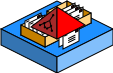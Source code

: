 <?xml version="1.0" encoding="UTF-8"?>
<dia:diagram xmlns:dia="http://www.lysator.liu.se/~alla/dia/">
  <dia:layer name="Background" visible="true" connectable="true">
    <dia:object type="Standard - Polygon" version="0" id="O0">
      <dia:attribute name="obj_pos">
        <dia:point val="1.6,3.6"/>
      </dia:attribute>
      <dia:attribute name="obj_bb">
        <dia:rectangle val="1.6,2.2;7.2,5"/>
      </dia:attribute>
      <dia:attribute name="poly_points">
        <dia:point val="1.6,3.6"/>
        <dia:point val="4.4,2.2"/>
        <dia:point val="7.2,3.6"/>
        <dia:point val="4.4,5"/>
      </dia:attribute>
      <dia:attribute name="line_width">
        <dia:real val="0"/>
      </dia:attribute>
      <dia:attribute name="inner_color">
        <dia:color val="#1e90ffff"/>
      </dia:attribute>
      <dia:attribute name="show_background">
        <dia:boolean val="true"/>
      </dia:attribute>
    </dia:object>
    <dia:object type="Standard - Polygon" version="0" id="O1">
      <dia:attribute name="obj_pos">
        <dia:point val="1.6,3.6"/>
      </dia:attribute>
      <dia:attribute name="obj_bb">
        <dia:rectangle val="1.6,3.6;4.4,5.8"/>
      </dia:attribute>
      <dia:attribute name="poly_points">
        <dia:point val="1.6,3.6"/>
        <dia:point val="4.4,5"/>
        <dia:point val="4.4,5.8"/>
        <dia:point val="1.6,4.4"/>
      </dia:attribute>
      <dia:attribute name="line_width">
        <dia:real val="0"/>
      </dia:attribute>
      <dia:attribute name="inner_color">
        <dia:color val="#3474b2ff"/>
      </dia:attribute>
      <dia:attribute name="show_background">
        <dia:boolean val="true"/>
      </dia:attribute>
    </dia:object>
    <dia:object type="Standard - Polygon" version="0" id="O2">
      <dia:attribute name="obj_pos">
        <dia:point val="4.4,5"/>
      </dia:attribute>
      <dia:attribute name="obj_bb">
        <dia:rectangle val="4.4,3.6;7.2,5.8"/>
      </dia:attribute>
      <dia:attribute name="poly_points">
        <dia:point val="4.4,5"/>
        <dia:point val="7.2,3.6"/>
        <dia:point val="7.2,4.4"/>
        <dia:point val="4.4,5.8"/>
      </dia:attribute>
      <dia:attribute name="line_width">
        <dia:real val="0"/>
      </dia:attribute>
      <dia:attribute name="inner_color">
        <dia:color val="#82bffbff"/>
      </dia:attribute>
      <dia:attribute name="show_background">
        <dia:boolean val="true"/>
      </dia:attribute>
    </dia:object>
  </dia:layer>
  <dia:layer name="Citrix Icon (Straight)" visible="false" connectable="false">
    <dia:object type="Standard - Ellipse" version="0" id="O3">
      <dia:attribute name="obj_pos">
        <dia:point val="3.05,2.25"/>
      </dia:attribute>
      <dia:attribute name="obj_bb">
        <dia:rectangle val="3.05,2.25;5.55,4.73"/>
      </dia:attribute>
      <dia:attribute name="elem_corner">
        <dia:point val="3.05,2.25"/>
      </dia:attribute>
      <dia:attribute name="elem_width">
        <dia:real val="2.5"/>
      </dia:attribute>
      <dia:attribute name="elem_height">
        <dia:real val="2.48"/>
      </dia:attribute>
      <dia:attribute name="border_width">
        <dia:real val="0"/>
      </dia:attribute>
      <dia:attribute name="border_color">
        <dia:color val="#7f7f7fff"/>
      </dia:attribute>
      <dia:attribute name="inner_color">
        <dia:color val="#4d4d4dff"/>
      </dia:attribute>
    </dia:object>
    <dia:object type="Standard - Ellipse" version="0" id="O4">
      <dia:attribute name="obj_pos">
        <dia:point val="3.15,2.31"/>
      </dia:attribute>
      <dia:attribute name="obj_bb">
        <dia:rectangle val="3.15,2.31;5.65,4.79"/>
      </dia:attribute>
      <dia:attribute name="elem_corner">
        <dia:point val="3.15,2.31"/>
      </dia:attribute>
      <dia:attribute name="elem_width">
        <dia:real val="2.5"/>
      </dia:attribute>
      <dia:attribute name="elem_height">
        <dia:real val="2.48"/>
      </dia:attribute>
      <dia:attribute name="border_width">
        <dia:real val="0"/>
      </dia:attribute>
      <dia:attribute name="border_color">
        <dia:color val="#7f7f7fff"/>
      </dia:attribute>
      <dia:attribute name="inner_color">
        <dia:color val="#4d4d4dff"/>
      </dia:attribute>
    </dia:object>
    <dia:object type="Standard - Ellipse" version="0" id="O5">
      <dia:attribute name="obj_pos">
        <dia:point val="3.35,2.51"/>
      </dia:attribute>
      <dia:attribute name="obj_bb">
        <dia:rectangle val="3.35,2.51;5.45,4.59"/>
      </dia:attribute>
      <dia:attribute name="elem_corner">
        <dia:point val="3.35,2.51"/>
      </dia:attribute>
      <dia:attribute name="elem_width">
        <dia:real val="2.1"/>
      </dia:attribute>
      <dia:attribute name="elem_height">
        <dia:real val="2.08"/>
      </dia:attribute>
      <dia:attribute name="border_width">
        <dia:real val="0"/>
      </dia:attribute>
      <dia:attribute name="border_color">
        <dia:color val="#7f7f7fff"/>
      </dia:attribute>
    </dia:object>
    <dia:object type="Standard - Ellipse" version="0" id="O6">
      <dia:attribute name="obj_pos">
        <dia:point val="3.55,2.71"/>
      </dia:attribute>
      <dia:attribute name="obj_bb">
        <dia:rectangle val="3.55,2.71;5.25,4.39"/>
      </dia:attribute>
      <dia:attribute name="elem_corner">
        <dia:point val="3.55,2.71"/>
      </dia:attribute>
      <dia:attribute name="elem_width">
        <dia:real val="1.7"/>
      </dia:attribute>
      <dia:attribute name="elem_height">
        <dia:real val="1.68"/>
      </dia:attribute>
      <dia:attribute name="border_width">
        <dia:real val="0"/>
      </dia:attribute>
      <dia:attribute name="border_color">
        <dia:color val="#7f7f7fff"/>
      </dia:attribute>
      <dia:attribute name="inner_color">
        <dia:color val="#4d4d4dff"/>
      </dia:attribute>
    </dia:object>
    <dia:object type="Standard - Ellipse" version="0" id="O7">
      <dia:attribute name="obj_pos">
        <dia:point val="3.75,2.91"/>
      </dia:attribute>
      <dia:attribute name="obj_bb">
        <dia:rectangle val="3.75,2.91;5.05,4.19"/>
      </dia:attribute>
      <dia:attribute name="elem_corner">
        <dia:point val="3.75,2.91"/>
      </dia:attribute>
      <dia:attribute name="elem_width">
        <dia:real val="1.3"/>
      </dia:attribute>
      <dia:attribute name="elem_height">
        <dia:real val="1.28"/>
      </dia:attribute>
      <dia:attribute name="border_width">
        <dia:real val="0"/>
      </dia:attribute>
      <dia:attribute name="border_color">
        <dia:color val="#7f7f7fff"/>
      </dia:attribute>
    </dia:object>
    <dia:object type="Standard - Ellipse" version="0" id="O8">
      <dia:attribute name="obj_pos">
        <dia:point val="3.95,3.11"/>
      </dia:attribute>
      <dia:attribute name="obj_bb">
        <dia:rectangle val="3.95,3.11;4.85,3.99"/>
      </dia:attribute>
      <dia:attribute name="elem_corner">
        <dia:point val="3.95,3.11"/>
      </dia:attribute>
      <dia:attribute name="elem_width">
        <dia:real val="0.9"/>
      </dia:attribute>
      <dia:attribute name="elem_height">
        <dia:real val="0.88"/>
      </dia:attribute>
      <dia:attribute name="border_width">
        <dia:real val="0"/>
      </dia:attribute>
      <dia:attribute name="border_color">
        <dia:color val="#7f7f7fff"/>
      </dia:attribute>
      <dia:attribute name="inner_color">
        <dia:color val="#4d4d4dff"/>
      </dia:attribute>
    </dia:object>
    <dia:object type="Standard - Ellipse" version="0" id="O9">
      <dia:attribute name="obj_pos">
        <dia:point val="4.15,3.31"/>
      </dia:attribute>
      <dia:attribute name="obj_bb">
        <dia:rectangle val="4.15,3.31;4.65,3.79"/>
      </dia:attribute>
      <dia:attribute name="elem_corner">
        <dia:point val="4.15,3.31"/>
      </dia:attribute>
      <dia:attribute name="elem_width">
        <dia:real val="0.5"/>
      </dia:attribute>
      <dia:attribute name="elem_height">
        <dia:real val="0.48"/>
      </dia:attribute>
      <dia:attribute name="border_width">
        <dia:real val="0"/>
      </dia:attribute>
      <dia:attribute name="border_color">
        <dia:color val="#7f7f7fff"/>
      </dia:attribute>
    </dia:object>
    <dia:object type="Standard - Polygon" version="0" id="O10">
      <dia:attribute name="obj_pos">
        <dia:point val="4.4,2.4"/>
      </dia:attribute>
      <dia:attribute name="obj_bb">
        <dia:rectangle val="4.4,2.4;5.55,3.55"/>
      </dia:attribute>
      <dia:attribute name="poly_points">
        <dia:point val="4.4,2.4"/>
        <dia:point val="5.2,2.7"/>
        <dia:point val="5.55,3.55"/>
        <dia:point val="4.85,3.55"/>
        <dia:point val="4.4,3.11"/>
      </dia:attribute>
      <dia:attribute name="line_color">
        <dia:color val="#4d4d4dff"/>
      </dia:attribute>
      <dia:attribute name="line_width">
        <dia:real val="0"/>
      </dia:attribute>
      <dia:attribute name="inner_color">
        <dia:color val="#4d4d4dff"/>
      </dia:attribute>
      <dia:attribute name="show_background">
        <dia:boolean val="true"/>
      </dia:attribute>
    </dia:object>
  </dia:layer>
  <dia:layer name="Citrix Icon (Angle)" visible="false" connectable="false">
    <dia:object type="Standard - Beziergon" version="0" id="O11">
      <dia:attribute name="obj_pos">
        <dia:point val="4.39,3.7"/>
      </dia:attribute>
      <dia:attribute name="obj_bb">
        <dia:rectangle val="3.661,2.172;5.08,3.798"/>
      </dia:attribute>
      <dia:attribute name="bez_points">
        <dia:point val="4.39,3.7"/>
        <dia:point val="5.38,3.21"/>
        <dia:point val="5.25,1.81"/>
        <dia:point val="4.35,2.26"/>
        <dia:point val="3.45,2.71"/>
        <dia:point val="3.4,4.19"/>
      </dia:attribute>
      <dia:attribute name="corner_types">
        <dia:enum val="0"/>
        <dia:enum val="0"/>
        <dia:enum val="0"/>
      </dia:attribute>
      <dia:attribute name="line_width">
        <dia:real val="0"/>
      </dia:attribute>
      <dia:attribute name="inner_color">
        <dia:color val="#4d4d4dff"/>
      </dia:attribute>
      <dia:attribute name="show_background">
        <dia:boolean val="true"/>
      </dia:attribute>
    </dia:object>
    <dia:object type="Standard - Beziergon" version="0" id="O12">
      <dia:attribute name="obj_pos">
        <dia:point val="4.4,2.36"/>
      </dia:attribute>
      <dia:attribute name="obj_bb">
        <dia:rectangle val="3.775,2.29;4.963,3.683"/>
      </dia:attribute>
      <dia:attribute name="bez_points">
        <dia:point val="4.4,2.36"/>
        <dia:point val="5.14,1.99"/>
        <dia:point val="5.18,3.18"/>
        <dia:point val="4.34,3.6"/>
        <dia:point val="3.5,4.02"/>
        <dia:point val="3.66,2.73"/>
      </dia:attribute>
      <dia:attribute name="corner_types">
        <dia:enum val="0"/>
        <dia:enum val="0"/>
        <dia:enum val="0"/>
      </dia:attribute>
      <dia:attribute name="line_width">
        <dia:real val="0"/>
      </dia:attribute>
      <dia:attribute name="show_background">
        <dia:boolean val="true"/>
      </dia:attribute>
    </dia:object>
    <dia:object type="Standard - Beziergon" version="0" id="O13">
      <dia:attribute name="obj_pos">
        <dia:point val="4.45,2.46"/>
      </dia:attribute>
      <dia:attribute name="obj_bb">
        <dia:rectangle val="3.887,2.407;4.854,3.568"/>
      </dia:attribute>
      <dia:attribute name="bez_points">
        <dia:point val="4.45,2.46"/>
        <dia:point val="5.03,2.17"/>
        <dia:point val="4.99,3.15"/>
        <dia:point val="4.3,3.5"/>
        <dia:point val="3.61,3.85"/>
        <dia:point val="3.87,2.75"/>
      </dia:attribute>
      <dia:attribute name="corner_types">
        <dia:enum val="0"/>
        <dia:enum val="0"/>
        <dia:enum val="0"/>
      </dia:attribute>
      <dia:attribute name="line_width">
        <dia:real val="0"/>
      </dia:attribute>
      <dia:attribute name="inner_color">
        <dia:color val="#4d4d4dff"/>
      </dia:attribute>
      <dia:attribute name="show_background">
        <dia:boolean val="true"/>
      </dia:attribute>
    </dia:object>
    <dia:object type="Standard - Beziergon" version="0" id="O14">
      <dia:attribute name="obj_pos">
        <dia:point val="4.5,2.56"/>
      </dia:attribute>
      <dia:attribute name="obj_bb">
        <dia:rectangle val="3.994,2.525;4.74,3.444"/>
      </dia:attribute>
      <dia:attribute name="bez_points">
        <dia:point val="4.5,2.56"/>
        <dia:point val="4.92,2.35"/>
        <dia:point val="4.76,3.15"/>
        <dia:point val="4.25,3.4"/>
        <dia:point val="3.74,3.65"/>
        <dia:point val="4.08,2.77"/>
      </dia:attribute>
      <dia:attribute name="corner_types">
        <dia:enum val="0"/>
        <dia:enum val="0"/>
        <dia:enum val="0"/>
      </dia:attribute>
      <dia:attribute name="line_width">
        <dia:real val="0"/>
      </dia:attribute>
      <dia:attribute name="show_background">
        <dia:boolean val="true"/>
      </dia:attribute>
    </dia:object>
    <dia:object type="Standard - Beziergon" version="0" id="O15">
      <dia:attribute name="obj_pos">
        <dia:point val="4.55,2.66"/>
      </dia:attribute>
      <dia:attribute name="obj_bb">
        <dia:rectangle val="4.1,2.659;4.622,3.305"/>
      </dia:attribute>
      <dia:attribute name="bez_points">
        <dia:point val="4.55,2.66"/>
        <dia:point val="4.75,2.63"/>
        <dia:point val="4.5,3.23"/>
        <dia:point val="4.2,3.3"/>
        <dia:point val="3.9,3.37"/>
        <dia:point val="4.35,2.69"/>
      </dia:attribute>
      <dia:attribute name="corner_types">
        <dia:enum val="0"/>
        <dia:enum val="0"/>
        <dia:enum val="0"/>
      </dia:attribute>
      <dia:attribute name="line_width">
        <dia:real val="0"/>
      </dia:attribute>
      <dia:attribute name="inner_color">
        <dia:color val="#4d4d4dff"/>
      </dia:attribute>
      <dia:attribute name="show_background">
        <dia:boolean val="true"/>
      </dia:attribute>
    </dia:object>
    <dia:object type="Standard - Beziergon" version="0" id="O16">
      <dia:attribute name="obj_pos">
        <dia:point val="4.56,2.8"/>
      </dia:attribute>
      <dia:attribute name="obj_bb">
        <dia:rectangle val="4.196,2.77;4.56,3.214"/>
      </dia:attribute>
      <dia:attribute name="bez_points">
        <dia:point val="4.56,2.8"/>
        <dia:point val="4.55,2.93"/>
        <dia:point val="4.15,3.35"/>
        <dia:point val="4.2,3.17"/>
        <dia:point val="4.25,2.99"/>
        <dia:point val="4.57,2.67"/>
      </dia:attribute>
      <dia:attribute name="corner_types">
        <dia:enum val="0"/>
        <dia:enum val="0"/>
        <dia:enum val="0"/>
      </dia:attribute>
      <dia:attribute name="line_width">
        <dia:real val="0"/>
      </dia:attribute>
      <dia:attribute name="show_background">
        <dia:boolean val="true"/>
      </dia:attribute>
    </dia:object>
  </dia:layer>
  <dia:layer name="Circle Guides" visible="false" connectable="false">
    <dia:object type="Standard - Line" version="0" id="O17">
      <dia:attribute name="obj_pos">
        <dia:point val="4.34,2.1"/>
      </dia:attribute>
      <dia:attribute name="obj_bb">
        <dia:rectangle val="4.09,2.1;4.59,9.05"/>
      </dia:attribute>
      <dia:attribute name="conn_endpoints">
        <dia:point val="4.34,2.1"/>
        <dia:point val="4.34,9.05"/>
      </dia:attribute>
      <dia:attribute name="numcp">
        <dia:int val="1"/>
      </dia:attribute>
      <dia:attribute name="line_width">
        <dia:real val="0"/>
      </dia:attribute>
      <dia:attribute name="end_arrow">
        <dia:enum val="22"/>
      </dia:attribute>
      <dia:attribute name="end_arrow_length">
        <dia:real val="0.5"/>
      </dia:attribute>
      <dia:attribute name="end_arrow_width">
        <dia:real val="0.5"/>
      </dia:attribute>
    </dia:object>
    <dia:group>
      <dia:attribute name="meta">
        <dia:composite type="dict"/>
      </dia:attribute>
      <dia:attribute name="matrix"/>
      <dia:object type="Standard - Line" version="0" id="O18">
        <dia:attribute name="obj_pos">
          <dia:point val="3.33,4.22"/>
        </dia:attribute>
        <dia:attribute name="obj_bb">
          <dia:rectangle val="3.33,2.75;3.39,4.22"/>
        </dia:attribute>
        <dia:attribute name="conn_endpoints">
          <dia:point val="3.33,4.22"/>
          <dia:point val="3.39,2.75"/>
        </dia:attribute>
        <dia:attribute name="numcp">
          <dia:int val="1"/>
        </dia:attribute>
        <dia:attribute name="line_width">
          <dia:real val="0"/>
        </dia:attribute>
      </dia:object>
      <dia:object type="Standard - Line" version="0" id="O19">
        <dia:attribute name="obj_pos">
          <dia:point val="3.33,4.22"/>
        </dia:attribute>
        <dia:attribute name="obj_bb">
          <dia:rectangle val="3.33,4.02;3.73,4.22"/>
        </dia:attribute>
        <dia:attribute name="conn_endpoints">
          <dia:point val="3.33,4.22"/>
          <dia:point val="3.73,4.02"/>
        </dia:attribute>
        <dia:attribute name="numcp">
          <dia:int val="1"/>
        </dia:attribute>
        <dia:attribute name="line_width">
          <dia:real val="0"/>
        </dia:attribute>
      </dia:object>
      <dia:object type="Standard - Line" version="0" id="O20">
        <dia:attribute name="obj_pos">
          <dia:point val="3.54,4"/>
        </dia:attribute>
        <dia:attribute name="obj_bb">
          <dia:rectangle val="3.54,3.8;3.94,4"/>
        </dia:attribute>
        <dia:attribute name="conn_endpoints">
          <dia:point val="3.54,4"/>
          <dia:point val="3.94,3.8"/>
        </dia:attribute>
        <dia:attribute name="numcp">
          <dia:int val="1"/>
        </dia:attribute>
        <dia:attribute name="line_width">
          <dia:real val="0"/>
        </dia:attribute>
      </dia:object>
      <dia:object type="Standard - Line" version="0" id="O21">
        <dia:attribute name="obj_pos">
          <dia:point val="3.14,4.2"/>
        </dia:attribute>
        <dia:attribute name="obj_bb">
          <dia:rectangle val="3.14,4;3.54,4.2"/>
        </dia:attribute>
        <dia:attribute name="conn_endpoints">
          <dia:point val="3.14,4.2"/>
          <dia:point val="3.54,4"/>
        </dia:attribute>
        <dia:attribute name="numcp">
          <dia:int val="1"/>
        </dia:attribute>
        <dia:attribute name="line_width">
          <dia:real val="0"/>
        </dia:attribute>
      </dia:object>
      <dia:group>
        <dia:attribute name="meta">
          <dia:composite type="dict"/>
        </dia:attribute>
        <dia:attribute name="matrix"/>
        <dia:object type="Standard - Line" version="0" id="O22">
          <dia:attribute name="obj_pos">
            <dia:point val="3.53,2.79"/>
          </dia:attribute>
          <dia:attribute name="obj_bb">
            <dia:rectangle val="3.53,2.59;3.93,2.79"/>
          </dia:attribute>
          <dia:attribute name="conn_endpoints">
            <dia:point val="3.53,2.79"/>
            <dia:point val="3.93,2.59"/>
          </dia:attribute>
          <dia:attribute name="numcp">
            <dia:int val="1"/>
          </dia:attribute>
          <dia:attribute name="line_width">
            <dia:real val="0"/>
          </dia:attribute>
        </dia:object>
        <dia:object type="Standard - Line" version="0" id="O23">
          <dia:attribute name="obj_pos">
            <dia:point val="3.13,2.99"/>
          </dia:attribute>
          <dia:attribute name="obj_bb">
            <dia:rectangle val="3.13,2.79;3.53,2.99"/>
          </dia:attribute>
          <dia:attribute name="conn_endpoints">
            <dia:point val="3.13,2.99"/>
            <dia:point val="3.53,2.79"/>
          </dia:attribute>
          <dia:attribute name="numcp">
            <dia:int val="1"/>
          </dia:attribute>
          <dia:attribute name="line_width">
            <dia:real val="0"/>
          </dia:attribute>
        </dia:object>
      </dia:group>
      <dia:object type="Standard - Line" version="0" id="O24">
        <dia:attribute name="obj_pos">
          <dia:point val="3.73,4.02"/>
        </dia:attribute>
        <dia:attribute name="obj_bb">
          <dia:rectangle val="3.73,2.55;3.79,4.02"/>
        </dia:attribute>
        <dia:attribute name="conn_endpoints">
          <dia:point val="3.73,4.02"/>
          <dia:point val="3.79,2.55"/>
        </dia:attribute>
        <dia:attribute name="numcp">
          <dia:int val="1"/>
        </dia:attribute>
        <dia:attribute name="line_width">
          <dia:real val="0"/>
        </dia:attribute>
      </dia:object>
    </dia:group>
    <dia:group>
      <dia:attribute name="meta">
        <dia:composite type="dict"/>
      </dia:attribute>
      <dia:attribute name="matrix"/>
      <dia:object type="Standard - Line" version="0" id="O25">
        <dia:attribute name="obj_pos">
          <dia:point val="4.91,3.43"/>
        </dia:attribute>
        <dia:attribute name="obj_bb">
          <dia:rectangle val="4.91,3.23;5.31,3.43"/>
        </dia:attribute>
        <dia:attribute name="conn_endpoints">
          <dia:point val="4.91,3.43"/>
          <dia:point val="5.31,3.23"/>
        </dia:attribute>
        <dia:attribute name="numcp">
          <dia:int val="1"/>
        </dia:attribute>
        <dia:attribute name="line_width">
          <dia:real val="0"/>
        </dia:attribute>
      </dia:object>
      <dia:group>
        <dia:attribute name="meta">
          <dia:composite type="dict"/>
        </dia:attribute>
        <dia:attribute name="matrix"/>
        <dia:object type="Standard - Line" version="0" id="O26">
          <dia:attribute name="obj_pos">
            <dia:point val="4.91,3.43"/>
          </dia:attribute>
          <dia:attribute name="obj_bb">
            <dia:rectangle val="4.91,1.96;4.97,3.43"/>
          </dia:attribute>
          <dia:attribute name="conn_endpoints">
            <dia:point val="4.91,3.43"/>
            <dia:point val="4.97,1.96"/>
          </dia:attribute>
          <dia:attribute name="numcp">
            <dia:int val="1"/>
          </dia:attribute>
          <dia:attribute name="line_width">
            <dia:real val="0"/>
          </dia:attribute>
        </dia:object>
        <dia:object type="Standard - Line" version="0" id="O27">
          <dia:attribute name="obj_pos">
            <dia:point val="5.12,3.21"/>
          </dia:attribute>
          <dia:attribute name="obj_bb">
            <dia:rectangle val="5.12,3.01;5.52,3.21"/>
          </dia:attribute>
          <dia:attribute name="conn_endpoints">
            <dia:point val="5.12,3.21"/>
            <dia:point val="5.52,3.01"/>
          </dia:attribute>
          <dia:attribute name="numcp">
            <dia:int val="1"/>
          </dia:attribute>
          <dia:attribute name="line_width">
            <dia:real val="0"/>
          </dia:attribute>
        </dia:object>
        <dia:object type="Standard - Line" version="0" id="O28">
          <dia:attribute name="obj_pos">
            <dia:point val="4.72,3.41"/>
          </dia:attribute>
          <dia:attribute name="obj_bb">
            <dia:rectangle val="4.72,3.21;5.12,3.41"/>
          </dia:attribute>
          <dia:attribute name="conn_endpoints">
            <dia:point val="4.72,3.41"/>
            <dia:point val="5.12,3.21"/>
          </dia:attribute>
          <dia:attribute name="numcp">
            <dia:int val="1"/>
          </dia:attribute>
          <dia:attribute name="line_width">
            <dia:real val="0"/>
          </dia:attribute>
        </dia:object>
        <dia:group>
          <dia:attribute name="meta">
            <dia:composite type="dict"/>
          </dia:attribute>
          <dia:attribute name="matrix"/>
          <dia:object type="Standard - Line" version="0" id="O29">
            <dia:attribute name="obj_pos">
              <dia:point val="5.11,2"/>
            </dia:attribute>
            <dia:attribute name="obj_bb">
              <dia:rectangle val="5.11,1.8;5.51,2"/>
            </dia:attribute>
            <dia:attribute name="conn_endpoints">
              <dia:point val="5.11,2"/>
              <dia:point val="5.51,1.8"/>
            </dia:attribute>
            <dia:attribute name="numcp">
              <dia:int val="1"/>
            </dia:attribute>
            <dia:attribute name="line_width">
              <dia:real val="0"/>
            </dia:attribute>
          </dia:object>
          <dia:object type="Standard - Line" version="0" id="O30">
            <dia:attribute name="obj_pos">
              <dia:point val="4.71,2.2"/>
            </dia:attribute>
            <dia:attribute name="obj_bb">
              <dia:rectangle val="4.71,2;5.11,2.2"/>
            </dia:attribute>
            <dia:attribute name="conn_endpoints">
              <dia:point val="4.71,2.2"/>
              <dia:point val="5.11,2"/>
            </dia:attribute>
            <dia:attribute name="numcp">
              <dia:int val="1"/>
            </dia:attribute>
            <dia:attribute name="line_width">
              <dia:real val="0"/>
            </dia:attribute>
          </dia:object>
        </dia:group>
        <dia:object type="Standard - Line" version="0" id="O31">
          <dia:attribute name="obj_pos">
            <dia:point val="5.31,3.23"/>
          </dia:attribute>
          <dia:attribute name="obj_bb">
            <dia:rectangle val="5.31,1.76;5.37,3.23"/>
          </dia:attribute>
          <dia:attribute name="conn_endpoints">
            <dia:point val="5.31,3.23"/>
            <dia:point val="5.37,1.76"/>
          </dia:attribute>
          <dia:attribute name="numcp">
            <dia:int val="1"/>
          </dia:attribute>
          <dia:attribute name="line_width">
            <dia:real val="0"/>
          </dia:attribute>
        </dia:object>
      </dia:group>
      <dia:object type="Standard - Line" version="0" id="O32">
        <dia:attribute name="obj_pos">
          <dia:point val="4.97,1.96"/>
        </dia:attribute>
        <dia:attribute name="obj_bb">
          <dia:rectangle val="4.97,1.76;5.37,1.96"/>
        </dia:attribute>
        <dia:attribute name="conn_endpoints">
          <dia:point val="4.97,1.96"/>
          <dia:point val="5.37,1.76"/>
        </dia:attribute>
        <dia:attribute name="numcp">
          <dia:int val="1"/>
        </dia:attribute>
        <dia:attribute name="line_width">
          <dia:real val="0"/>
        </dia:attribute>
      </dia:object>
    </dia:group>
    <dia:object type="Standard - Line" version="0" id="O33">
      <dia:attribute name="obj_pos">
        <dia:point val="3.39,2.75"/>
      </dia:attribute>
      <dia:attribute name="obj_bb">
        <dia:rectangle val="3.39,2.55;3.79,2.75"/>
      </dia:attribute>
      <dia:attribute name="conn_endpoints">
        <dia:point val="3.39,2.75"/>
        <dia:point val="3.79,2.55"/>
      </dia:attribute>
      <dia:attribute name="numcp">
        <dia:int val="1"/>
      </dia:attribute>
      <dia:attribute name="line_width">
        <dia:real val="0"/>
      </dia:attribute>
    </dia:object>
    <dia:group>
      <dia:attribute name="meta">
        <dia:composite type="dict"/>
      </dia:attribute>
      <dia:attribute name="matrix"/>
      <dia:object type="Standard - Line" version="0" id="O34">
        <dia:attribute name="obj_pos">
          <dia:point val="4.33,2.39"/>
        </dia:attribute>
        <dia:attribute name="obj_bb">
          <dia:rectangle val="4.33,2.19;4.73,2.39"/>
        </dia:attribute>
        <dia:attribute name="conn_endpoints">
          <dia:point val="4.33,2.39"/>
          <dia:point val="4.73,2.19"/>
        </dia:attribute>
        <dia:attribute name="numcp">
          <dia:int val="1"/>
        </dia:attribute>
        <dia:attribute name="line_width">
          <dia:real val="0"/>
        </dia:attribute>
      </dia:object>
      <dia:object type="Standard - Line" version="0" id="O35">
        <dia:attribute name="obj_pos">
          <dia:point val="3.93,2.59"/>
        </dia:attribute>
        <dia:attribute name="obj_bb">
          <dia:rectangle val="3.93,2.39;4.33,2.59"/>
        </dia:attribute>
        <dia:attribute name="conn_endpoints">
          <dia:point val="3.93,2.59"/>
          <dia:point val="4.33,2.39"/>
        </dia:attribute>
        <dia:attribute name="numcp">
          <dia:int val="1"/>
        </dia:attribute>
        <dia:attribute name="line_width">
          <dia:real val="0"/>
        </dia:attribute>
      </dia:object>
    </dia:group>
    <dia:group>
      <dia:attribute name="meta">
        <dia:composite type="dict"/>
      </dia:attribute>
      <dia:attribute name="matrix"/>
      <dia:object type="Standard - Line" version="0" id="O36">
        <dia:attribute name="obj_pos">
          <dia:point val="5.13,1.99"/>
        </dia:attribute>
        <dia:attribute name="obj_bb">
          <dia:rectangle val="5.13,1.79;5.53,1.99"/>
        </dia:attribute>
        <dia:attribute name="conn_endpoints">
          <dia:point val="5.13,1.99"/>
          <dia:point val="5.53,1.79"/>
        </dia:attribute>
        <dia:attribute name="numcp">
          <dia:int val="1"/>
        </dia:attribute>
        <dia:attribute name="line_width">
          <dia:real val="0"/>
        </dia:attribute>
      </dia:object>
      <dia:object type="Standard - Line" version="0" id="O37">
        <dia:attribute name="obj_pos">
          <dia:point val="4.73,2.19"/>
        </dia:attribute>
        <dia:attribute name="obj_bb">
          <dia:rectangle val="4.73,1.99;5.13,2.19"/>
        </dia:attribute>
        <dia:attribute name="conn_endpoints">
          <dia:point val="4.73,2.19"/>
          <dia:point val="5.13,1.99"/>
        </dia:attribute>
        <dia:attribute name="numcp">
          <dia:int val="1"/>
        </dia:attribute>
        <dia:attribute name="line_width">
          <dia:real val="0"/>
        </dia:attribute>
      </dia:object>
    </dia:group>
    <dia:group>
      <dia:attribute name="meta">
        <dia:composite type="dict"/>
      </dia:attribute>
      <dia:attribute name="matrix"/>
      <dia:object type="Standard - Line" version="0" id="O38">
        <dia:attribute name="obj_pos">
          <dia:point val="5.25,1.81"/>
        </dia:attribute>
        <dia:attribute name="obj_bb">
          <dia:rectangle val="5.14,1.81;5.25,1.99"/>
        </dia:attribute>
        <dia:attribute name="conn_endpoints">
          <dia:point val="5.25,1.81"/>
          <dia:point val="5.14,1.99"/>
        </dia:attribute>
        <dia:attribute name="numcp">
          <dia:int val="1"/>
        </dia:attribute>
        <dia:attribute name="line_color">
          <dia:color val="#ffa500ff"/>
        </dia:attribute>
        <dia:attribute name="line_width">
          <dia:real val="0"/>
        </dia:attribute>
      </dia:object>
      <dia:object type="Standard - Line" version="0" id="O39">
        <dia:attribute name="obj_pos">
          <dia:point val="5.14,1.99"/>
        </dia:attribute>
        <dia:attribute name="obj_bb">
          <dia:rectangle val="5.03,1.99;5.14,2.17"/>
        </dia:attribute>
        <dia:attribute name="conn_endpoints">
          <dia:point val="5.14,1.99"/>
          <dia:point val="5.03,2.17"/>
        </dia:attribute>
        <dia:attribute name="numcp">
          <dia:int val="1"/>
        </dia:attribute>
        <dia:attribute name="line_color">
          <dia:color val="#ffa500ff"/>
        </dia:attribute>
        <dia:attribute name="line_width">
          <dia:real val="0"/>
        </dia:attribute>
      </dia:object>
      <dia:object type="Standard - Line" version="0" id="O40">
        <dia:attribute name="obj_pos">
          <dia:point val="5.03,2.17"/>
        </dia:attribute>
        <dia:attribute name="obj_bb">
          <dia:rectangle val="4.92,2.17;5.03,2.35"/>
        </dia:attribute>
        <dia:attribute name="conn_endpoints">
          <dia:point val="5.03,2.17"/>
          <dia:point val="4.92,2.35"/>
        </dia:attribute>
        <dia:attribute name="numcp">
          <dia:int val="1"/>
        </dia:attribute>
        <dia:attribute name="line_color">
          <dia:color val="#ffa500ff"/>
        </dia:attribute>
        <dia:attribute name="line_width">
          <dia:real val="0"/>
        </dia:attribute>
      </dia:object>
    </dia:group>
    <dia:object type="Standard - Line" version="0" id="O41">
      <dia:attribute name="obj_pos">
        <dia:point val="4.45,2.09"/>
      </dia:attribute>
      <dia:attribute name="obj_bb">
        <dia:rectangle val="4.2,2.09;4.7,9.04"/>
      </dia:attribute>
      <dia:attribute name="conn_endpoints">
        <dia:point val="4.45,2.09"/>
        <dia:point val="4.45,9.04"/>
      </dia:attribute>
      <dia:attribute name="numcp">
        <dia:int val="1"/>
      </dia:attribute>
      <dia:attribute name="line_color">
        <dia:color val="#0000ffff"/>
      </dia:attribute>
      <dia:attribute name="line_width">
        <dia:real val="0"/>
      </dia:attribute>
      <dia:attribute name="end_arrow">
        <dia:enum val="22"/>
      </dia:attribute>
      <dia:attribute name="end_arrow_length">
        <dia:real val="0.5"/>
      </dia:attribute>
      <dia:attribute name="end_arrow_width">
        <dia:real val="0.5"/>
      </dia:attribute>
    </dia:object>
    <dia:object type="Standard - Line" version="0" id="O42">
      <dia:attribute name="obj_pos">
        <dia:point val="4.4,2.09"/>
      </dia:attribute>
      <dia:attribute name="obj_bb">
        <dia:rectangle val="4.15,2.09;4.65,9.04"/>
      </dia:attribute>
      <dia:attribute name="conn_endpoints">
        <dia:point val="4.4,2.09"/>
        <dia:point val="4.4,9.04"/>
      </dia:attribute>
      <dia:attribute name="numcp">
        <dia:int val="1"/>
      </dia:attribute>
      <dia:attribute name="line_color">
        <dia:color val="#0000ffff"/>
      </dia:attribute>
      <dia:attribute name="line_width">
        <dia:real val="0"/>
      </dia:attribute>
      <dia:attribute name="end_arrow">
        <dia:enum val="22"/>
      </dia:attribute>
      <dia:attribute name="end_arrow_length">
        <dia:real val="0.5"/>
      </dia:attribute>
      <dia:attribute name="end_arrow_width">
        <dia:real val="0.5"/>
      </dia:attribute>
    </dia:object>
    <dia:object type="Standard - Line" version="0" id="O43">
      <dia:attribute name="obj_pos">
        <dia:point val="4.35,2.09"/>
      </dia:attribute>
      <dia:attribute name="obj_bb">
        <dia:rectangle val="4.1,2.09;4.6,9.04"/>
      </dia:attribute>
      <dia:attribute name="conn_endpoints">
        <dia:point val="4.35,2.09"/>
        <dia:point val="4.35,9.04"/>
      </dia:attribute>
      <dia:attribute name="numcp">
        <dia:int val="1"/>
      </dia:attribute>
      <dia:attribute name="line_color">
        <dia:color val="#0000ffff"/>
      </dia:attribute>
      <dia:attribute name="line_width">
        <dia:real val="0"/>
      </dia:attribute>
      <dia:attribute name="end_arrow">
        <dia:enum val="22"/>
      </dia:attribute>
      <dia:attribute name="end_arrow_length">
        <dia:real val="0.5"/>
      </dia:attribute>
      <dia:attribute name="end_arrow_width">
        <dia:real val="0.5"/>
      </dia:attribute>
    </dia:object>
    <dia:object type="Standard - Line" version="0" id="O44">
      <dia:attribute name="obj_pos">
        <dia:point val="4.3,2.09"/>
      </dia:attribute>
      <dia:attribute name="obj_bb">
        <dia:rectangle val="4.05,2.09;4.55,9.04"/>
      </dia:attribute>
      <dia:attribute name="conn_endpoints">
        <dia:point val="4.3,2.09"/>
        <dia:point val="4.3,9.04"/>
      </dia:attribute>
      <dia:attribute name="numcp">
        <dia:int val="1"/>
      </dia:attribute>
      <dia:attribute name="line_color">
        <dia:color val="#0000ffff"/>
      </dia:attribute>
      <dia:attribute name="line_width">
        <dia:real val="0"/>
      </dia:attribute>
      <dia:attribute name="end_arrow">
        <dia:enum val="22"/>
      </dia:attribute>
      <dia:attribute name="end_arrow_length">
        <dia:real val="0.5"/>
      </dia:attribute>
      <dia:attribute name="end_arrow_width">
        <dia:real val="0.5"/>
      </dia:attribute>
    </dia:object>
    <dia:object type="Standard - Line" version="0" id="O45">
      <dia:attribute name="obj_pos">
        <dia:point val="4.5,2.09"/>
      </dia:attribute>
      <dia:attribute name="obj_bb">
        <dia:rectangle val="4.25,2.09;4.75,9.04"/>
      </dia:attribute>
      <dia:attribute name="conn_endpoints">
        <dia:point val="4.5,2.09"/>
        <dia:point val="4.5,9.04"/>
      </dia:attribute>
      <dia:attribute name="numcp">
        <dia:int val="1"/>
      </dia:attribute>
      <dia:attribute name="line_color">
        <dia:color val="#0000ffff"/>
      </dia:attribute>
      <dia:attribute name="line_width">
        <dia:real val="0"/>
      </dia:attribute>
      <dia:attribute name="end_arrow">
        <dia:enum val="22"/>
      </dia:attribute>
      <dia:attribute name="end_arrow_length">
        <dia:real val="0.5"/>
      </dia:attribute>
      <dia:attribute name="end_arrow_width">
        <dia:real val="0.5"/>
      </dia:attribute>
    </dia:object>
    <dia:object type="Standard - Line" version="0" id="O46">
      <dia:attribute name="obj_pos">
        <dia:point val="4.25,2.09"/>
      </dia:attribute>
      <dia:attribute name="obj_bb">
        <dia:rectangle val="4,2.09;4.5,9.04"/>
      </dia:attribute>
      <dia:attribute name="conn_endpoints">
        <dia:point val="4.25,2.09"/>
        <dia:point val="4.25,9.04"/>
      </dia:attribute>
      <dia:attribute name="numcp">
        <dia:int val="1"/>
      </dia:attribute>
      <dia:attribute name="line_color">
        <dia:color val="#0000ffff"/>
      </dia:attribute>
      <dia:attribute name="line_width">
        <dia:real val="0"/>
      </dia:attribute>
      <dia:attribute name="end_arrow">
        <dia:enum val="22"/>
      </dia:attribute>
      <dia:attribute name="end_arrow_length">
        <dia:real val="0.5"/>
      </dia:attribute>
      <dia:attribute name="end_arrow_width">
        <dia:real val="0.5"/>
      </dia:attribute>
    </dia:object>
    <dia:object type="Standard - Line" version="0" id="O47">
      <dia:attribute name="obj_pos">
        <dia:point val="4.55,2.09"/>
      </dia:attribute>
      <dia:attribute name="obj_bb">
        <dia:rectangle val="4.3,2.09;4.8,9.04"/>
      </dia:attribute>
      <dia:attribute name="conn_endpoints">
        <dia:point val="4.55,2.09"/>
        <dia:point val="4.55,9.04"/>
      </dia:attribute>
      <dia:attribute name="numcp">
        <dia:int val="1"/>
      </dia:attribute>
      <dia:attribute name="line_color">
        <dia:color val="#0000ffff"/>
      </dia:attribute>
      <dia:attribute name="line_width">
        <dia:real val="0"/>
      </dia:attribute>
      <dia:attribute name="end_arrow">
        <dia:enum val="22"/>
      </dia:attribute>
      <dia:attribute name="end_arrow_length">
        <dia:real val="0.5"/>
      </dia:attribute>
      <dia:attribute name="end_arrow_width">
        <dia:real val="0.5"/>
      </dia:attribute>
    </dia:object>
    <dia:object type="Standard - Line" version="0" id="O48">
      <dia:attribute name="obj_pos">
        <dia:point val="4.6,2.09"/>
      </dia:attribute>
      <dia:attribute name="obj_bb">
        <dia:rectangle val="4.35,2.09;4.85,9.04"/>
      </dia:attribute>
      <dia:attribute name="conn_endpoints">
        <dia:point val="4.6,2.09"/>
        <dia:point val="4.6,9.04"/>
      </dia:attribute>
      <dia:attribute name="numcp">
        <dia:int val="1"/>
      </dia:attribute>
      <dia:attribute name="line_color">
        <dia:color val="#0000ffff"/>
      </dia:attribute>
      <dia:attribute name="line_width">
        <dia:real val="0"/>
      </dia:attribute>
      <dia:attribute name="end_arrow">
        <dia:enum val="22"/>
      </dia:attribute>
      <dia:attribute name="end_arrow_length">
        <dia:real val="0.5"/>
      </dia:attribute>
      <dia:attribute name="end_arrow_width">
        <dia:real val="0.5"/>
      </dia:attribute>
    </dia:object>
    <dia:object type="Standard - Line" version="0" id="O49">
      <dia:attribute name="obj_pos">
        <dia:point val="4.2,2.09"/>
      </dia:attribute>
      <dia:attribute name="obj_bb">
        <dia:rectangle val="3.95,2.09;4.45,9.04"/>
      </dia:attribute>
      <dia:attribute name="conn_endpoints">
        <dia:point val="4.2,2.09"/>
        <dia:point val="4.2,9.04"/>
      </dia:attribute>
      <dia:attribute name="numcp">
        <dia:int val="1"/>
      </dia:attribute>
      <dia:attribute name="line_color">
        <dia:color val="#0000ffff"/>
      </dia:attribute>
      <dia:attribute name="line_width">
        <dia:real val="0"/>
      </dia:attribute>
      <dia:attribute name="end_arrow">
        <dia:enum val="22"/>
      </dia:attribute>
      <dia:attribute name="end_arrow_length">
        <dia:real val="0.5"/>
      </dia:attribute>
      <dia:attribute name="end_arrow_width">
        <dia:real val="0.5"/>
      </dia:attribute>
    </dia:object>
    <dia:object type="Standard - Line" version="0" id="O50">
      <dia:attribute name="obj_pos">
        <dia:point val="4.15,2.09"/>
      </dia:attribute>
      <dia:attribute name="obj_bb">
        <dia:rectangle val="3.9,2.09;4.4,9.04"/>
      </dia:attribute>
      <dia:attribute name="conn_endpoints">
        <dia:point val="4.15,2.09"/>
        <dia:point val="4.15,9.04"/>
      </dia:attribute>
      <dia:attribute name="numcp">
        <dia:int val="1"/>
      </dia:attribute>
      <dia:attribute name="line_color">
        <dia:color val="#0000ffff"/>
      </dia:attribute>
      <dia:attribute name="line_width">
        <dia:real val="0"/>
      </dia:attribute>
      <dia:attribute name="end_arrow">
        <dia:enum val="22"/>
      </dia:attribute>
      <dia:attribute name="end_arrow_length">
        <dia:real val="0.5"/>
      </dia:attribute>
      <dia:attribute name="end_arrow_width">
        <dia:real val="0.5"/>
      </dia:attribute>
    </dia:object>
    <dia:object type="Standard - Line" version="0" id="O51">
      <dia:attribute name="obj_pos">
        <dia:point val="6.2,2.56"/>
      </dia:attribute>
      <dia:attribute name="obj_bb">
        <dia:rectangle val="3.92,2.56;6.2,2.56"/>
      </dia:attribute>
      <dia:attribute name="conn_endpoints">
        <dia:point val="6.2,2.56"/>
        <dia:point val="3.92,2.56"/>
      </dia:attribute>
      <dia:attribute name="numcp">
        <dia:int val="1"/>
      </dia:attribute>
      <dia:attribute name="line_color">
        <dia:color val="#ff0000ff"/>
      </dia:attribute>
      <dia:attribute name="line_width">
        <dia:real val="0"/>
      </dia:attribute>
    </dia:object>
    <dia:object type="Standard - Line" version="0" id="O52">
      <dia:attribute name="obj_pos">
        <dia:point val="6.2,2.46"/>
      </dia:attribute>
      <dia:attribute name="obj_bb">
        <dia:rectangle val="3.92,2.46;6.2,2.46"/>
      </dia:attribute>
      <dia:attribute name="conn_endpoints">
        <dia:point val="6.2,2.46"/>
        <dia:point val="3.92,2.46"/>
      </dia:attribute>
      <dia:attribute name="numcp">
        <dia:int val="1"/>
      </dia:attribute>
      <dia:attribute name="line_color">
        <dia:color val="#ff0000ff"/>
      </dia:attribute>
      <dia:attribute name="line_width">
        <dia:real val="0"/>
      </dia:attribute>
    </dia:object>
    <dia:object type="Standard - Line" version="0" id="O53">
      <dia:attribute name="obj_pos">
        <dia:point val="6.2,2.36"/>
      </dia:attribute>
      <dia:attribute name="obj_bb">
        <dia:rectangle val="3.899,2.354;6.2,2.36"/>
      </dia:attribute>
      <dia:attribute name="conn_endpoints">
        <dia:point val="6.2,2.36"/>
        <dia:point val="3.899,2.354"/>
      </dia:attribute>
      <dia:attribute name="numcp">
        <dia:int val="1"/>
      </dia:attribute>
      <dia:attribute name="line_color">
        <dia:color val="#ff0000ff"/>
      </dia:attribute>
      <dia:attribute name="line_width">
        <dia:real val="0"/>
      </dia:attribute>
    </dia:object>
    <dia:object type="Standard - Line" version="0" id="O54">
      <dia:attribute name="obj_pos">
        <dia:point val="6.2,2.66"/>
      </dia:attribute>
      <dia:attribute name="obj_bb">
        <dia:rectangle val="3.92,2.66;6.2,2.66"/>
      </dia:attribute>
      <dia:attribute name="conn_endpoints">
        <dia:point val="6.2,2.66"/>
        <dia:point val="3.92,2.66"/>
      </dia:attribute>
      <dia:attribute name="numcp">
        <dia:int val="1"/>
      </dia:attribute>
      <dia:attribute name="line_color">
        <dia:color val="#ff0000ff"/>
      </dia:attribute>
      <dia:attribute name="line_width">
        <dia:real val="0"/>
      </dia:attribute>
    </dia:object>
    <dia:object type="Standard - Line" version="0" id="O55">
      <dia:attribute name="obj_pos">
        <dia:point val="6.2,2.76"/>
      </dia:attribute>
      <dia:attribute name="obj_bb">
        <dia:rectangle val="3.92,2.76;6.2,2.76"/>
      </dia:attribute>
      <dia:attribute name="conn_endpoints">
        <dia:point val="6.2,2.76"/>
        <dia:point val="3.92,2.76"/>
      </dia:attribute>
      <dia:attribute name="numcp">
        <dia:int val="1"/>
      </dia:attribute>
      <dia:attribute name="line_color">
        <dia:color val="#ff0000ff"/>
      </dia:attribute>
      <dia:attribute name="line_width">
        <dia:real val="0"/>
      </dia:attribute>
    </dia:object>
    <dia:object type="Standard - Line" version="0" id="O56">
      <dia:attribute name="obj_pos">
        <dia:point val="5.9,3.6"/>
      </dia:attribute>
      <dia:attribute name="obj_bb">
        <dia:rectangle val="3.62,3.6;5.9,3.6"/>
      </dia:attribute>
      <dia:attribute name="conn_endpoints">
        <dia:point val="5.9,3.6"/>
        <dia:point val="3.62,3.6"/>
      </dia:attribute>
      <dia:attribute name="numcp">
        <dia:int val="1"/>
      </dia:attribute>
      <dia:attribute name="line_color">
        <dia:color val="#ff0000ff"/>
      </dia:attribute>
      <dia:attribute name="line_width">
        <dia:real val="0"/>
      </dia:attribute>
    </dia:object>
    <dia:object type="Standard - Line" version="0" id="O57">
      <dia:attribute name="obj_pos">
        <dia:point val="5.9,3.7"/>
      </dia:attribute>
      <dia:attribute name="obj_bb">
        <dia:rectangle val="3.62,3.7;5.9,3.7"/>
      </dia:attribute>
      <dia:attribute name="conn_endpoints">
        <dia:point val="5.9,3.7"/>
        <dia:point val="3.62,3.7"/>
      </dia:attribute>
      <dia:attribute name="numcp">
        <dia:int val="1"/>
      </dia:attribute>
      <dia:attribute name="line_color">
        <dia:color val="#ff0000ff"/>
      </dia:attribute>
      <dia:attribute name="line_width">
        <dia:real val="0"/>
      </dia:attribute>
    </dia:object>
    <dia:object type="Standard - Line" version="0" id="O58">
      <dia:attribute name="obj_pos">
        <dia:point val="5.9,3.5"/>
      </dia:attribute>
      <dia:attribute name="obj_bb">
        <dia:rectangle val="3.62,3.5;5.9,3.5"/>
      </dia:attribute>
      <dia:attribute name="conn_endpoints">
        <dia:point val="5.9,3.5"/>
        <dia:point val="3.62,3.5"/>
      </dia:attribute>
      <dia:attribute name="numcp">
        <dia:int val="1"/>
      </dia:attribute>
      <dia:attribute name="line_color">
        <dia:color val="#ff0000ff"/>
      </dia:attribute>
      <dia:attribute name="line_width">
        <dia:real val="0"/>
      </dia:attribute>
    </dia:object>
    <dia:object type="Standard - Line" version="0" id="O59">
      <dia:attribute name="obj_pos">
        <dia:point val="5.9,3.4"/>
      </dia:attribute>
      <dia:attribute name="obj_bb">
        <dia:rectangle val="3.62,3.4;5.9,3.4"/>
      </dia:attribute>
      <dia:attribute name="conn_endpoints">
        <dia:point val="5.9,3.4"/>
        <dia:point val="3.62,3.4"/>
      </dia:attribute>
      <dia:attribute name="numcp">
        <dia:int val="1"/>
      </dia:attribute>
      <dia:attribute name="line_color">
        <dia:color val="#ff0000ff"/>
      </dia:attribute>
      <dia:attribute name="line_width">
        <dia:real val="0"/>
      </dia:attribute>
    </dia:object>
    <dia:object type="Standard - Line" version="0" id="O60">
      <dia:attribute name="obj_pos">
        <dia:point val="5.9,3.3"/>
      </dia:attribute>
      <dia:attribute name="obj_bb">
        <dia:rectangle val="3.62,3.3;5.9,3.3"/>
      </dia:attribute>
      <dia:attribute name="conn_endpoints">
        <dia:point val="5.9,3.3"/>
        <dia:point val="3.62,3.3"/>
      </dia:attribute>
      <dia:attribute name="numcp">
        <dia:int val="1"/>
      </dia:attribute>
      <dia:attribute name="line_color">
        <dia:color val="#ff0000ff"/>
      </dia:attribute>
      <dia:attribute name="line_width">
        <dia:real val="0"/>
      </dia:attribute>
    </dia:object>
    <dia:group>
      <dia:attribute name="meta">
        <dia:composite type="dict"/>
      </dia:attribute>
      <dia:attribute name="matrix"/>
      <dia:object type="Standard - Line" version="0" id="O61">
        <dia:attribute name="obj_pos">
          <dia:point val="4.92,2.35"/>
        </dia:attribute>
        <dia:attribute name="obj_bb">
          <dia:rectangle val="4.81,2.35;4.92,2.53"/>
        </dia:attribute>
        <dia:attribute name="conn_endpoints">
          <dia:point val="4.92,2.35"/>
          <dia:point val="4.81,2.53"/>
        </dia:attribute>
        <dia:attribute name="numcp">
          <dia:int val="1"/>
        </dia:attribute>
        <dia:attribute name="line_color">
          <dia:color val="#ffa500ff"/>
        </dia:attribute>
        <dia:attribute name="line_width">
          <dia:real val="0"/>
        </dia:attribute>
      </dia:object>
      <dia:object type="Standard - Line" version="0" id="O62">
        <dia:attribute name="obj_pos">
          <dia:point val="4.81,2.53"/>
        </dia:attribute>
        <dia:attribute name="obj_bb">
          <dia:rectangle val="4.7,2.53;4.81,2.71"/>
        </dia:attribute>
        <dia:attribute name="conn_endpoints">
          <dia:point val="4.81,2.53"/>
          <dia:point val="4.7,2.71"/>
        </dia:attribute>
        <dia:attribute name="numcp">
          <dia:int val="1"/>
        </dia:attribute>
        <dia:attribute name="line_color">
          <dia:color val="#ffa500ff"/>
        </dia:attribute>
        <dia:attribute name="line_width">
          <dia:real val="0"/>
        </dia:attribute>
      </dia:object>
      <dia:object type="Standard - Line" version="0" id="O63">
        <dia:attribute name="obj_pos">
          <dia:point val="4.7,2.71"/>
        </dia:attribute>
        <dia:attribute name="obj_bb">
          <dia:rectangle val="4.59,2.71;4.7,2.89"/>
        </dia:attribute>
        <dia:attribute name="conn_endpoints">
          <dia:point val="4.7,2.71"/>
          <dia:point val="4.59,2.89"/>
        </dia:attribute>
        <dia:attribute name="numcp">
          <dia:int val="1"/>
        </dia:attribute>
        <dia:attribute name="line_color">
          <dia:color val="#ffa500ff"/>
        </dia:attribute>
        <dia:attribute name="line_width">
          <dia:real val="0"/>
        </dia:attribute>
      </dia:object>
    </dia:group>
    <dia:object type="Standard - Line" version="0" id="O64">
      <dia:attribute name="obj_pos">
        <dia:point val="5.9,3.2"/>
      </dia:attribute>
      <dia:attribute name="obj_bb">
        <dia:rectangle val="3.62,3.2;5.9,3.2"/>
      </dia:attribute>
      <dia:attribute name="conn_endpoints">
        <dia:point val="5.9,3.2"/>
        <dia:point val="3.62,3.2"/>
      </dia:attribute>
      <dia:attribute name="numcp">
        <dia:int val="1"/>
      </dia:attribute>
      <dia:attribute name="line_color">
        <dia:color val="#ff0000ff"/>
      </dia:attribute>
      <dia:attribute name="line_width">
        <dia:real val="0"/>
      </dia:attribute>
    </dia:object>
    <dia:object type="Standard - Line" version="0" id="O65">
      <dia:attribute name="obj_pos">
        <dia:point val="6.2,2.86"/>
      </dia:attribute>
      <dia:attribute name="obj_bb">
        <dia:rectangle val="3.92,2.86;6.2,2.86"/>
      </dia:attribute>
      <dia:attribute name="conn_endpoints">
        <dia:point val="6.2,2.86"/>
        <dia:point val="3.92,2.86"/>
      </dia:attribute>
      <dia:attribute name="numcp">
        <dia:int val="1"/>
      </dia:attribute>
      <dia:attribute name="line_color">
        <dia:color val="#ff0000ff"/>
      </dia:attribute>
      <dia:attribute name="line_width">
        <dia:real val="0"/>
      </dia:attribute>
    </dia:object>
    <dia:group>
      <dia:attribute name="meta">
        <dia:composite type="dict"/>
      </dia:attribute>
      <dia:attribute name="matrix"/>
      <dia:object type="Standard - Line" version="0" id="O66">
        <dia:attribute name="obj_pos">
          <dia:point val="3.73,3.65"/>
        </dia:attribute>
        <dia:attribute name="obj_bb">
          <dia:rectangle val="3.62,3.65;3.73,3.83"/>
        </dia:attribute>
        <dia:attribute name="conn_endpoints">
          <dia:point val="3.73,3.65"/>
          <dia:point val="3.62,3.83"/>
        </dia:attribute>
        <dia:attribute name="numcp">
          <dia:int val="1"/>
        </dia:attribute>
        <dia:attribute name="line_color">
          <dia:color val="#ffa500ff"/>
        </dia:attribute>
        <dia:attribute name="line_width">
          <dia:real val="0"/>
        </dia:attribute>
      </dia:object>
      <dia:object type="Standard - Line" version="0" id="O67">
        <dia:attribute name="obj_pos">
          <dia:point val="3.62,3.83"/>
        </dia:attribute>
        <dia:attribute name="obj_bb">
          <dia:rectangle val="3.51,3.83;3.62,4.01"/>
        </dia:attribute>
        <dia:attribute name="conn_endpoints">
          <dia:point val="3.62,3.83"/>
          <dia:point val="3.51,4.01"/>
        </dia:attribute>
        <dia:attribute name="numcp">
          <dia:int val="1"/>
        </dia:attribute>
        <dia:attribute name="line_color">
          <dia:color val="#ffa500ff"/>
        </dia:attribute>
        <dia:attribute name="line_width">
          <dia:real val="0"/>
        </dia:attribute>
      </dia:object>
      <dia:object type="Standard - Line" version="0" id="O68">
        <dia:attribute name="obj_pos">
          <dia:point val="3.51,4.01"/>
        </dia:attribute>
        <dia:attribute name="obj_bb">
          <dia:rectangle val="3.4,4.01;3.51,4.19"/>
        </dia:attribute>
        <dia:attribute name="conn_endpoints">
          <dia:point val="3.51,4.01"/>
          <dia:point val="3.4,4.19"/>
        </dia:attribute>
        <dia:attribute name="numcp">
          <dia:int val="1"/>
        </dia:attribute>
        <dia:attribute name="line_color">
          <dia:color val="#ffa500ff"/>
        </dia:attribute>
        <dia:attribute name="line_width">
          <dia:real val="0"/>
        </dia:attribute>
      </dia:object>
    </dia:group>
    <dia:group>
      <dia:attribute name="meta">
        <dia:composite type="dict"/>
      </dia:attribute>
      <dia:attribute name="matrix"/>
      <dia:object type="Standard - Line" version="0" id="O69">
        <dia:attribute name="obj_pos">
          <dia:point val="4.06,3.11"/>
        </dia:attribute>
        <dia:attribute name="obj_bb">
          <dia:rectangle val="3.95,3.11;4.06,3.29"/>
        </dia:attribute>
        <dia:attribute name="conn_endpoints">
          <dia:point val="4.06,3.11"/>
          <dia:point val="3.95,3.29"/>
        </dia:attribute>
        <dia:attribute name="numcp">
          <dia:int val="1"/>
        </dia:attribute>
        <dia:attribute name="line_color">
          <dia:color val="#ffa500ff"/>
        </dia:attribute>
        <dia:attribute name="line_width">
          <dia:real val="0"/>
        </dia:attribute>
      </dia:object>
      <dia:object type="Standard - Line" version="0" id="O70">
        <dia:attribute name="obj_pos">
          <dia:point val="3.95,3.29"/>
        </dia:attribute>
        <dia:attribute name="obj_bb">
          <dia:rectangle val="3.84,3.29;3.95,3.47"/>
        </dia:attribute>
        <dia:attribute name="conn_endpoints">
          <dia:point val="3.95,3.29"/>
          <dia:point val="3.84,3.47"/>
        </dia:attribute>
        <dia:attribute name="numcp">
          <dia:int val="1"/>
        </dia:attribute>
        <dia:attribute name="line_color">
          <dia:color val="#ffa500ff"/>
        </dia:attribute>
        <dia:attribute name="line_width">
          <dia:real val="0"/>
        </dia:attribute>
      </dia:object>
      <dia:object type="Standard - Line" version="0" id="O71">
        <dia:attribute name="obj_pos">
          <dia:point val="3.84,3.47"/>
        </dia:attribute>
        <dia:attribute name="obj_bb">
          <dia:rectangle val="3.73,3.47;3.84,3.65"/>
        </dia:attribute>
        <dia:attribute name="conn_endpoints">
          <dia:point val="3.84,3.47"/>
          <dia:point val="3.73,3.65"/>
        </dia:attribute>
        <dia:attribute name="numcp">
          <dia:int val="1"/>
        </dia:attribute>
        <dia:attribute name="line_color">
          <dia:color val="#ffa500ff"/>
        </dia:attribute>
        <dia:attribute name="line_width">
          <dia:real val="0"/>
        </dia:attribute>
      </dia:object>
    </dia:group>
    <dia:object type="Standard - Arc" version="0" id="O72">
      <dia:attribute name="obj_pos">
        <dia:point val="3.79,2.82"/>
      </dia:attribute>
      <dia:attribute name="obj_bb">
        <dia:rectangle val="3.438,2.8;5.476,4.61"/>
      </dia:attribute>
      <dia:attribute name="conn_endpoints">
        <dia:point val="3.79,2.82"/>
        <dia:point val="5.1,2.8"/>
      </dia:attribute>
      <dia:attribute name="curve_distance">
        <dia:real val="1.8"/>
      </dia:attribute>
      <dia:attribute name="line_width">
        <dia:real val="0"/>
      </dia:attribute>
    </dia:object>
  </dia:layer>
  <dia:layer name="DB Icon" visible="false" connectable="false">
    <dia:object type="Standard - Ellipse" version="0" id="O73">
      <dia:attribute name="obj_pos">
        <dia:point val="3.5,3.15"/>
      </dia:attribute>
      <dia:attribute name="obj_bb">
        <dia:rectangle val="3.5,3.15;5.54,4.19"/>
      </dia:attribute>
      <dia:attribute name="elem_corner">
        <dia:point val="3.5,3.15"/>
      </dia:attribute>
      <dia:attribute name="elem_width">
        <dia:real val="2.04"/>
      </dia:attribute>
      <dia:attribute name="elem_height">
        <dia:real val="1.04"/>
      </dia:attribute>
      <dia:attribute name="border_width">
        <dia:real val="0"/>
      </dia:attribute>
      <dia:attribute name="inner_color">
        <dia:color val="#bfbfbfff"/>
      </dia:attribute>
    </dia:object>
    <dia:object type="Standard - Box" version="0" id="O74">
      <dia:attribute name="obj_pos">
        <dia:point val="3.5,2.67"/>
      </dia:attribute>
      <dia:attribute name="obj_bb">
        <dia:rectangle val="3.5,2.67;5.54,3.7"/>
      </dia:attribute>
      <dia:attribute name="elem_corner">
        <dia:point val="3.5,2.67"/>
      </dia:attribute>
      <dia:attribute name="elem_width">
        <dia:real val="2.04"/>
      </dia:attribute>
      <dia:attribute name="elem_height">
        <dia:real val="1.03"/>
      </dia:attribute>
      <dia:attribute name="border_width">
        <dia:real val="0"/>
      </dia:attribute>
      <dia:attribute name="border_color">
        <dia:color val="#bfbfbfff"/>
      </dia:attribute>
      <dia:attribute name="inner_color">
        <dia:color val="#bfbfbfff"/>
      </dia:attribute>
      <dia:attribute name="show_background">
        <dia:boolean val="true"/>
      </dia:attribute>
    </dia:object>
    <dia:object type="Standard - Ellipse" version="0" id="O75">
      <dia:attribute name="obj_pos">
        <dia:point val="3.5,2.8"/>
      </dia:attribute>
      <dia:attribute name="obj_bb">
        <dia:rectangle val="3.5,2.8;5.54,3.86"/>
      </dia:attribute>
      <dia:attribute name="elem_corner">
        <dia:point val="3.5,2.8"/>
      </dia:attribute>
      <dia:attribute name="elem_width">
        <dia:real val="2.04"/>
      </dia:attribute>
      <dia:attribute name="elem_height">
        <dia:real val="1.06"/>
      </dia:attribute>
      <dia:attribute name="border_width">
        <dia:real val="0"/>
      </dia:attribute>
      <dia:attribute name="inner_color">
        <dia:color val="#bfbfbfff"/>
      </dia:attribute>
    </dia:object>
    <dia:object type="Standard - Box" version="0" id="O76">
      <dia:attribute name="obj_pos">
        <dia:point val="3.5,2.97"/>
      </dia:attribute>
      <dia:attribute name="obj_bb">
        <dia:rectangle val="3.5,2.97;3.59,3.4"/>
      </dia:attribute>
      <dia:attribute name="elem_corner">
        <dia:point val="3.5,2.97"/>
      </dia:attribute>
      <dia:attribute name="elem_width">
        <dia:real val="0.09"/>
      </dia:attribute>
      <dia:attribute name="elem_height">
        <dia:real val="0.43"/>
      </dia:attribute>
      <dia:attribute name="border_width">
        <dia:real val="0"/>
      </dia:attribute>
      <dia:attribute name="border_color">
        <dia:color val="#bfbfbfff"/>
      </dia:attribute>
      <dia:attribute name="inner_color">
        <dia:color val="#bfbfbfff"/>
      </dia:attribute>
      <dia:attribute name="show_background">
        <dia:boolean val="true"/>
      </dia:attribute>
    </dia:object>
    <dia:object type="Standard - Box" version="0" id="O77">
      <dia:attribute name="obj_pos">
        <dia:point val="5.45,3"/>
      </dia:attribute>
      <dia:attribute name="obj_bb">
        <dia:rectangle val="5.45,3;5.54,3.4"/>
      </dia:attribute>
      <dia:attribute name="elem_corner">
        <dia:point val="5.45,3"/>
      </dia:attribute>
      <dia:attribute name="elem_width">
        <dia:real val="0.09"/>
      </dia:attribute>
      <dia:attribute name="elem_height">
        <dia:real val="0.4"/>
      </dia:attribute>
      <dia:attribute name="border_width">
        <dia:real val="0"/>
      </dia:attribute>
      <dia:attribute name="border_color">
        <dia:color val="#bfbfbfff"/>
      </dia:attribute>
      <dia:attribute name="inner_color">
        <dia:color val="#bfbfbfff"/>
      </dia:attribute>
      <dia:attribute name="show_background">
        <dia:boolean val="true"/>
      </dia:attribute>
    </dia:object>
    <dia:object type="Standard - Ellipse" version="0" id="O78">
      <dia:attribute name="obj_pos">
        <dia:point val="3.5,2.5"/>
      </dia:attribute>
      <dia:attribute name="obj_bb">
        <dia:rectangle val="3.5,2.5;5.54,3.54"/>
      </dia:attribute>
      <dia:attribute name="elem_corner">
        <dia:point val="3.5,2.5"/>
      </dia:attribute>
      <dia:attribute name="elem_width">
        <dia:real val="2.04"/>
      </dia:attribute>
      <dia:attribute name="elem_height">
        <dia:real val="1.04"/>
      </dia:attribute>
      <dia:attribute name="border_width">
        <dia:real val="0"/>
      </dia:attribute>
      <dia:attribute name="inner_color">
        <dia:color val="#bfbfbfff"/>
      </dia:attribute>
    </dia:object>
    <dia:object type="Standard - Box" version="0" id="O79">
      <dia:attribute name="obj_pos">
        <dia:point val="5.45,2.65"/>
      </dia:attribute>
      <dia:attribute name="obj_bb">
        <dia:rectangle val="5.45,2.65;5.54,3.01"/>
      </dia:attribute>
      <dia:attribute name="elem_corner">
        <dia:point val="5.45,2.65"/>
      </dia:attribute>
      <dia:attribute name="elem_width">
        <dia:real val="0.09"/>
      </dia:attribute>
      <dia:attribute name="elem_height">
        <dia:real val="0.36"/>
      </dia:attribute>
      <dia:attribute name="border_width">
        <dia:real val="0"/>
      </dia:attribute>
      <dia:attribute name="border_color">
        <dia:color val="#bfbfbfff"/>
      </dia:attribute>
      <dia:attribute name="inner_color">
        <dia:color val="#bfbfbfff"/>
      </dia:attribute>
      <dia:attribute name="show_background">
        <dia:boolean val="true"/>
      </dia:attribute>
    </dia:object>
    <dia:object type="Standard - Box" version="0" id="O80">
      <dia:attribute name="obj_pos">
        <dia:point val="3.5,2.67"/>
      </dia:attribute>
      <dia:attribute name="obj_bb">
        <dia:rectangle val="3.5,2.67;3.58,2.97"/>
      </dia:attribute>
      <dia:attribute name="elem_corner">
        <dia:point val="3.5,2.67"/>
      </dia:attribute>
      <dia:attribute name="elem_width">
        <dia:real val="0.08"/>
      </dia:attribute>
      <dia:attribute name="elem_height">
        <dia:real val="0.3"/>
      </dia:attribute>
      <dia:attribute name="border_width">
        <dia:real val="0"/>
      </dia:attribute>
      <dia:attribute name="border_color">
        <dia:color val="#bfbfbfff"/>
      </dia:attribute>
      <dia:attribute name="inner_color">
        <dia:color val="#bfbfbfff"/>
      </dia:attribute>
      <dia:attribute name="show_background">
        <dia:boolean val="true"/>
      </dia:attribute>
    </dia:object>
    <dia:object type="Standard - Ellipse" version="0" id="O81">
      <dia:attribute name="obj_pos">
        <dia:point val="3.5,2.17"/>
      </dia:attribute>
      <dia:attribute name="obj_bb">
        <dia:rectangle val="3.5,2.17;5.54,3.21"/>
      </dia:attribute>
      <dia:attribute name="elem_corner">
        <dia:point val="3.5,2.17"/>
      </dia:attribute>
      <dia:attribute name="elem_width">
        <dia:real val="2.04"/>
      </dia:attribute>
      <dia:attribute name="elem_height">
        <dia:real val="1.04"/>
      </dia:attribute>
      <dia:attribute name="border_width">
        <dia:real val="0"/>
      </dia:attribute>
      <dia:attribute name="inner_color">
        <dia:color val="#bfbfbfff"/>
      </dia:attribute>
    </dia:object>
    <dia:object type="Standard - Line" version="0" id="O82">
      <dia:attribute name="obj_pos">
        <dia:point val="3.5,3.67"/>
      </dia:attribute>
      <dia:attribute name="obj_bb">
        <dia:rectangle val="3.5,2.69;3.5,3.67"/>
      </dia:attribute>
      <dia:attribute name="conn_endpoints">
        <dia:point val="3.5,3.67"/>
        <dia:point val="3.5,2.69"/>
      </dia:attribute>
      <dia:attribute name="numcp">
        <dia:int val="1"/>
      </dia:attribute>
      <dia:attribute name="line_width">
        <dia:real val="0"/>
      </dia:attribute>
      <dia:connections>
        <dia:connection handle="0" to="O73" connection="3"/>
        <dia:connection handle="1" to="O81" connection="3"/>
      </dia:connections>
    </dia:object>
    <dia:object type="Standard - Line" version="0" id="O83">
      <dia:attribute name="obj_pos">
        <dia:point val="5.54,3.67"/>
      </dia:attribute>
      <dia:attribute name="obj_bb">
        <dia:rectangle val="5.54,2.69;5.54,3.67"/>
      </dia:attribute>
      <dia:attribute name="conn_endpoints">
        <dia:point val="5.54,3.67"/>
        <dia:point val="5.54,2.69"/>
      </dia:attribute>
      <dia:attribute name="numcp">
        <dia:int val="1"/>
      </dia:attribute>
      <dia:attribute name="line_width">
        <dia:real val="0"/>
      </dia:attribute>
      <dia:connections>
        <dia:connection handle="0" to="O73" connection="4"/>
        <dia:connection handle="1" to="O81" connection="4"/>
      </dia:connections>
    </dia:object>
  </dia:layer>
  <dia:layer name="FS Icon" visible="false" connectable="false">
    <dia:object type="Standard - Polygon" version="0" id="O84">
      <dia:attribute name="obj_pos">
        <dia:point val="2.85,4"/>
      </dia:attribute>
      <dia:attribute name="obj_bb">
        <dia:rectangle val="2.85,3.46;5.37,4.72"/>
      </dia:attribute>
      <dia:attribute name="poly_points">
        <dia:point val="2.85,4"/>
        <dia:point val="4.29,4.72"/>
        <dia:point val="5.37,4.18"/>
        <dia:point val="5.35,4.1"/>
        <dia:point val="4.99,3.92"/>
        <dia:point val="4.85,3.92"/>
        <dia:point val="3.93,3.46"/>
      </dia:attribute>
      <dia:attribute name="line_color">
        <dia:color val="#7f7f7fff"/>
      </dia:attribute>
      <dia:attribute name="line_width">
        <dia:real val="0"/>
      </dia:attribute>
      <dia:attribute name="inner_color">
        <dia:color val="#c47f00ff"/>
      </dia:attribute>
      <dia:attribute name="show_background">
        <dia:boolean val="true"/>
      </dia:attribute>
    </dia:object>
    <dia:group>
      <dia:attribute name="meta">
        <dia:composite type="dict"/>
      </dia:attribute>
      <dia:attribute name="matrix"/>
      <dia:object type="Standard - Polygon" version="0" id="O85">
        <dia:attribute name="obj_pos">
          <dia:point val="4.9,3.2"/>
        </dia:attribute>
        <dia:attribute name="obj_bb">
          <dia:rectangle val="3.7,3.2;5.6,4.25"/>
        </dia:attribute>
        <dia:attribute name="poly_points">
          <dia:point val="4.9,3.2"/>
          <dia:point val="5.6,3.55"/>
          <dia:point val="5.6,3.75"/>
          <dia:point val="4.6,4.25"/>
          <dia:point val="3.7,3.8"/>
        </dia:attribute>
        <dia:attribute name="line_color">
          <dia:color val="#7f7f7fff"/>
        </dia:attribute>
        <dia:attribute name="line_width">
          <dia:real val="0"/>
        </dia:attribute>
        <dia:attribute name="show_background">
          <dia:boolean val="true"/>
        </dia:attribute>
      </dia:object>
      <dia:object type="Standard - Polygon" version="0" id="O86">
        <dia:attribute name="obj_pos">
          <dia:point val="5.6,3.55"/>
        </dia:attribute>
        <dia:attribute name="obj_bb">
          <dia:rectangle val="5.4,3.55;5.6,3.75"/>
        </dia:attribute>
        <dia:attribute name="poly_points">
          <dia:point val="5.6,3.55"/>
          <dia:point val="5.6,3.75"/>
          <dia:point val="5.4,3.65"/>
        </dia:attribute>
        <dia:attribute name="line_color">
          <dia:color val="#7f7f7fff"/>
        </dia:attribute>
        <dia:attribute name="line_width">
          <dia:real val="0"/>
        </dia:attribute>
        <dia:attribute name="inner_color">
          <dia:color val="#7f7f7fff"/>
        </dia:attribute>
        <dia:attribute name="show_background">
          <dia:boolean val="true"/>
        </dia:attribute>
      </dia:object>
    </dia:group>
    <dia:group>
      <dia:attribute name="meta">
        <dia:composite type="dict"/>
      </dia:attribute>
      <dia:attribute name="matrix"/>
      <dia:object type="Standard - Polygon" version="0" id="O87">
        <dia:attribute name="obj_pos">
          <dia:point val="4.5,3.3"/>
        </dia:attribute>
        <dia:attribute name="obj_bb">
          <dia:rectangle val="3.3,3.3;5.2,4.35"/>
        </dia:attribute>
        <dia:attribute name="poly_points">
          <dia:point val="4.5,3.3"/>
          <dia:point val="5.2,3.65"/>
          <dia:point val="5.2,3.85"/>
          <dia:point val="4.2,4.35"/>
          <dia:point val="3.3,3.9"/>
        </dia:attribute>
        <dia:attribute name="line_color">
          <dia:color val="#7f7f7fff"/>
        </dia:attribute>
        <dia:attribute name="line_width">
          <dia:real val="0"/>
        </dia:attribute>
        <dia:attribute name="show_background">
          <dia:boolean val="true"/>
        </dia:attribute>
      </dia:object>
      <dia:object type="Standard - Polygon" version="0" id="O88">
        <dia:attribute name="obj_pos">
          <dia:point val="5.2,3.65"/>
        </dia:attribute>
        <dia:attribute name="obj_bb">
          <dia:rectangle val="5,3.65;5.2,3.85"/>
        </dia:attribute>
        <dia:attribute name="poly_points">
          <dia:point val="5.2,3.65"/>
          <dia:point val="5.2,3.85"/>
          <dia:point val="5,3.75"/>
        </dia:attribute>
        <dia:attribute name="line_color">
          <dia:color val="#7f7f7fff"/>
        </dia:attribute>
        <dia:attribute name="line_width">
          <dia:real val="0"/>
        </dia:attribute>
        <dia:attribute name="inner_color">
          <dia:color val="#7f7f7fff"/>
        </dia:attribute>
        <dia:attribute name="show_background">
          <dia:boolean val="true"/>
        </dia:attribute>
      </dia:object>
    </dia:group>
    <dia:group>
      <dia:attribute name="meta">
        <dia:composite type="dict"/>
      </dia:attribute>
      <dia:attribute name="matrix"/>
      <dia:object type="Standard - Polygon" version="0" id="O89">
        <dia:attribute name="obj_pos">
          <dia:point val="4.5,3.2"/>
        </dia:attribute>
        <dia:attribute name="obj_bb">
          <dia:rectangle val="3.3,3.2;5.2,4.25"/>
        </dia:attribute>
        <dia:attribute name="poly_points">
          <dia:point val="4.5,3.2"/>
          <dia:point val="5.2,3.55"/>
          <dia:point val="5.2,3.75"/>
          <dia:point val="4.2,4.25"/>
          <dia:point val="3.3,3.8"/>
        </dia:attribute>
        <dia:attribute name="line_color">
          <dia:color val="#7f7f7fff"/>
        </dia:attribute>
        <dia:attribute name="line_width">
          <dia:real val="0"/>
        </dia:attribute>
        <dia:attribute name="show_background">
          <dia:boolean val="true"/>
        </dia:attribute>
      </dia:object>
      <dia:object type="Standard - Polygon" version="0" id="O90">
        <dia:attribute name="obj_pos">
          <dia:point val="5.2,3.55"/>
        </dia:attribute>
        <dia:attribute name="obj_bb">
          <dia:rectangle val="5,3.55;5.2,3.75"/>
        </dia:attribute>
        <dia:attribute name="poly_points">
          <dia:point val="5.2,3.55"/>
          <dia:point val="5.2,3.75"/>
          <dia:point val="5,3.65"/>
        </dia:attribute>
        <dia:attribute name="line_color">
          <dia:color val="#7f7f7fff"/>
        </dia:attribute>
        <dia:attribute name="line_width">
          <dia:real val="0"/>
        </dia:attribute>
        <dia:attribute name="inner_color">
          <dia:color val="#7f7f7fff"/>
        </dia:attribute>
        <dia:attribute name="show_background">
          <dia:boolean val="true"/>
        </dia:attribute>
      </dia:object>
    </dia:group>
    <dia:object type="Standard - Polygon" version="0" id="O91">
      <dia:attribute name="obj_pos">
        <dia:point val="2.4,3.5"/>
      </dia:attribute>
      <dia:attribute name="obj_bb">
        <dia:rectangle val="2.4,2.49;4.54,3.56"/>
      </dia:attribute>
      <dia:attribute name="poly_points">
        <dia:point val="2.4,3.5"/>
        <dia:point val="4.42,2.49"/>
        <dia:point val="4.54,2.55"/>
        <dia:point val="2.52,3.56"/>
      </dia:attribute>
      <dia:attribute name="line_width">
        <dia:real val="0"/>
      </dia:attribute>
      <dia:attribute name="inner_color">
        <dia:color val="#bfbfbfff"/>
      </dia:attribute>
      <dia:attribute name="show_background">
        <dia:boolean val="true"/>
      </dia:attribute>
    </dia:object>
    <dia:object type="Standard - Polygon" version="0" id="O92">
      <dia:attribute name="obj_pos">
        <dia:point val="2.52,3.56"/>
      </dia:attribute>
      <dia:attribute name="obj_bb">
        <dia:rectangle val="2.52,2.55;4.54,3.68"/>
      </dia:attribute>
      <dia:attribute name="poly_points">
        <dia:point val="2.52,3.56"/>
        <dia:point val="4.54,2.55"/>
        <dia:point val="4.54,2.67"/>
        <dia:point val="2.52,3.68"/>
      </dia:attribute>
      <dia:attribute name="line_width">
        <dia:real val="0"/>
      </dia:attribute>
      <dia:attribute name="inner_color">
        <dia:color val="#8c8c8cff"/>
      </dia:attribute>
      <dia:attribute name="show_background">
        <dia:boolean val="true"/>
      </dia:attribute>
    </dia:object>
    <dia:object type="Standard - Polygon" version="0" id="O93">
      <dia:attribute name="obj_pos">
        <dia:point val="2.4,3.5"/>
      </dia:attribute>
      <dia:attribute name="obj_bb">
        <dia:rectangle val="2.4,3.5;2.52,3.68"/>
      </dia:attribute>
      <dia:attribute name="poly_points">
        <dia:point val="2.4,3.5"/>
        <dia:point val="2.52,3.56"/>
        <dia:point val="2.52,3.68"/>
        <dia:point val="2.4,3.62"/>
      </dia:attribute>
      <dia:attribute name="line_width">
        <dia:real val="0"/>
      </dia:attribute>
      <dia:attribute name="inner_color">
        <dia:color val="#737373ff"/>
      </dia:attribute>
      <dia:attribute name="show_background">
        <dia:boolean val="true"/>
      </dia:attribute>
    </dia:object>
    <dia:object type="Standard - Polygon" version="0" id="O94">
      <dia:attribute name="obj_pos">
        <dia:point val="3.48,3.08"/>
      </dia:attribute>
      <dia:attribute name="obj_bb">
        <dia:rectangle val="3.48,3.08;3.66,3.32"/>
      </dia:attribute>
      <dia:attribute name="poly_points">
        <dia:point val="3.48,3.08"/>
        <dia:point val="3.66,3.2"/>
        <dia:point val="3.66,3.32"/>
        <dia:point val="3.48,3.2"/>
      </dia:attribute>
      <dia:attribute name="line_width">
        <dia:real val="0"/>
      </dia:attribute>
      <dia:attribute name="inner_color">
        <dia:color val="#8c8c8cff"/>
      </dia:attribute>
      <dia:attribute name="show_background">
        <dia:boolean val="true"/>
      </dia:attribute>
    </dia:object>
    <dia:object type="Standard - Polygon" version="0" id="O95">
      <dia:attribute name="obj_pos">
        <dia:point val="3.66,3.2"/>
      </dia:attribute>
      <dia:attribute name="obj_bb">
        <dia:rectangle val="3.66,3.14;3.78,3.32"/>
      </dia:attribute>
      <dia:attribute name="poly_points">
        <dia:point val="3.66,3.2"/>
        <dia:point val="3.78,3.14"/>
        <dia:point val="3.78,3.26"/>
        <dia:point val="3.66,3.32"/>
      </dia:attribute>
      <dia:attribute name="line_width">
        <dia:real val="0"/>
      </dia:attribute>
      <dia:attribute name="inner_color">
        <dia:color val="#bfbfbfff"/>
      </dia:attribute>
      <dia:attribute name="show_background">
        <dia:boolean val="true"/>
      </dia:attribute>
    </dia:object>
    <dia:object type="Standard - Polygon" version="0" id="O96">
      <dia:attribute name="obj_pos">
        <dia:point val="3.6,3.02"/>
      </dia:attribute>
      <dia:attribute name="obj_bb">
        <dia:rectangle val="3.48,3.02;3.78,3.2"/>
      </dia:attribute>
      <dia:attribute name="poly_points">
        <dia:point val="3.6,3.02"/>
        <dia:point val="3.78,3.14"/>
        <dia:point val="3.66,3.2"/>
        <dia:point val="3.48,3.08"/>
      </dia:attribute>
      <dia:attribute name="line_width">
        <dia:real val="0"/>
      </dia:attribute>
      <dia:attribute name="inner_color">
        <dia:color val="#bfbfbfff"/>
      </dia:attribute>
      <dia:attribute name="show_background">
        <dia:boolean val="true"/>
      </dia:attribute>
    </dia:object>
    <dia:object type="Standard - Polygon" version="0" id="O97">
      <dia:attribute name="obj_pos">
        <dia:point val="3.52,2.94"/>
      </dia:attribute>
      <dia:attribute name="obj_bb">
        <dia:rectangle val="3.36,2.94;3.6,3.08"/>
      </dia:attribute>
      <dia:attribute name="poly_points">
        <dia:point val="3.52,2.94"/>
        <dia:point val="3.6,3.02"/>
        <dia:point val="3.48,3.08"/>
        <dia:point val="3.36,3.02"/>
      </dia:attribute>
      <dia:attribute name="line_width">
        <dia:real val="0"/>
      </dia:attribute>
      <dia:attribute name="inner_color">
        <dia:color val="#ffff96ff"/>
      </dia:attribute>
      <dia:attribute name="show_background">
        <dia:boolean val="true"/>
      </dia:attribute>
    </dia:object>
    <dia:object type="Standard - Polygon" version="0" id="O98">
      <dia:attribute name="obj_pos">
        <dia:point val="4.29,4.72"/>
      </dia:attribute>
      <dia:attribute name="obj_bb">
        <dia:rectangle val="2.85,3.17;5.09,4.72"/>
      </dia:attribute>
      <dia:attribute name="poly_points">
        <dia:point val="4.29,4.72"/>
        <dia:point val="5.09,3.92"/>
        <dia:point val="3.64,3.17"/>
        <dia:point val="2.85,4"/>
      </dia:attribute>
      <dia:attribute name="line_color">
        <dia:color val="#7f7f7fff"/>
      </dia:attribute>
      <dia:attribute name="line_width">
        <dia:real val="0"/>
      </dia:attribute>
      <dia:attribute name="inner_color">
        <dia:color val="#ffa500ff"/>
      </dia:attribute>
      <dia:attribute name="show_background">
        <dia:boolean val="true"/>
      </dia:attribute>
    </dia:object>
  </dia:layer>
  <dia:layer name="Mail Icon" visible="true" connectable="true" active="true">
    <dia:object type="Standard - Polygon" version="0" id="O99">
      <dia:attribute name="obj_pos">
        <dia:point val="4.9,2.7"/>
      </dia:attribute>
      <dia:attribute name="obj_bb">
        <dia:rectangle val="3.9,2.7;6.1,3.8"/>
      </dia:attribute>
      <dia:attribute name="poly_points">
        <dia:point val="4.9,2.7"/>
        <dia:point val="6.1,3.3"/>
        <dia:point val="5.1,3.8"/>
        <dia:point val="3.9,3.2"/>
      </dia:attribute>
      <dia:attribute name="line_width">
        <dia:real val="0"/>
      </dia:attribute>
      <dia:attribute name="inner_color">
        <dia:color val="#ffa500ff"/>
      </dia:attribute>
      <dia:attribute name="show_background">
        <dia:boolean val="true"/>
      </dia:attribute>
    </dia:object>
    <dia:object type="Standard - Polygon" version="0" id="O100">
      <dia:attribute name="obj_pos">
        <dia:point val="3.9,2.7"/>
      </dia:attribute>
      <dia:attribute name="obj_bb">
        <dia:rectangle val="3.9,2.2;4.9,3.2"/>
      </dia:attribute>
      <dia:attribute name="poly_points">
        <dia:point val="3.9,2.7"/>
        <dia:point val="4.9,2.2"/>
        <dia:point val="4.9,2.7"/>
        <dia:point val="3.9,3.2"/>
      </dia:attribute>
      <dia:attribute name="line_width">
        <dia:real val="0"/>
      </dia:attribute>
      <dia:attribute name="inner_color">
        <dia:color val="#ffd381ff"/>
      </dia:attribute>
      <dia:attribute name="show_background">
        <dia:boolean val="true"/>
      </dia:attribute>
    </dia:object>
    <dia:object type="Standard - Polygon" version="0" id="O101">
      <dia:attribute name="obj_pos">
        <dia:point val="4.9,2.2"/>
      </dia:attribute>
      <dia:attribute name="obj_bb">
        <dia:rectangle val="4.9,2.2;6.1,3.3"/>
      </dia:attribute>
      <dia:attribute name="poly_points">
        <dia:point val="4.9,2.2"/>
        <dia:point val="6.1,2.8"/>
        <dia:point val="6.1,3.3"/>
        <dia:point val="4.9,2.7"/>
      </dia:attribute>
      <dia:attribute name="line_width">
        <dia:real val="0"/>
      </dia:attribute>
      <dia:attribute name="inner_color">
        <dia:color val="#c47f00ff"/>
      </dia:attribute>
      <dia:attribute name="show_background">
        <dia:boolean val="true"/>
      </dia:attribute>
    </dia:object>
    <dia:group>
      <dia:attribute name="meta">
        <dia:composite type="dict"/>
      </dia:attribute>
      <dia:attribute name="matrix"/>
      <dia:object type="Standard - Polygon" version="0" id="O102">
        <dia:attribute name="obj_pos">
          <dia:point val="4.5,2.7"/>
        </dia:attribute>
        <dia:attribute name="obj_bb">
          <dia:rectangle val="4.5,2.3;5.3,3.4"/>
        </dia:attribute>
        <dia:attribute name="poly_points">
          <dia:point val="4.5,2.7"/>
          <dia:point val="5.3,2.3"/>
          <dia:point val="5.3,3"/>
          <dia:point val="4.5,3.4"/>
        </dia:attribute>
        <dia:attribute name="line_width">
          <dia:real val="0"/>
        </dia:attribute>
        <dia:attribute name="show_background">
          <dia:boolean val="true"/>
        </dia:attribute>
      </dia:object>
      <dia:object type="Standard - Polygon" version="0" id="O103">
        <dia:attribute name="obj_pos">
          <dia:point val="5.13,2.46"/>
        </dia:attribute>
        <dia:attribute name="obj_bb">
          <dia:rectangle val="5.13,2.4;5.25,2.56"/>
        </dia:attribute>
        <dia:attribute name="poly_points">
          <dia:point val="5.13,2.46"/>
          <dia:point val="5.25,2.4"/>
          <dia:point val="5.25,2.5"/>
          <dia:point val="5.13,2.56"/>
        </dia:attribute>
        <dia:attribute name="line_width">
          <dia:real val="0"/>
        </dia:attribute>
        <dia:attribute name="show_background">
          <dia:boolean val="true"/>
        </dia:attribute>
      </dia:object>
      <dia:object type="Standard - Polygon" version="0" id="O104">
        <dia:attribute name="obj_pos">
          <dia:point val="5.14,2.47"/>
        </dia:attribute>
        <dia:attribute name="obj_bb">
          <dia:rectangle val="5.14,2.42;5.24,2.54"/>
        </dia:attribute>
        <dia:attribute name="poly_points">
          <dia:point val="5.14,2.47"/>
          <dia:point val="5.24,2.42"/>
          <dia:point val="5.24,2.49"/>
          <dia:point val="5.14,2.54"/>
        </dia:attribute>
        <dia:attribute name="line_width">
          <dia:real val="0"/>
        </dia:attribute>
        <dia:attribute name="inner_color">
          <dia:color val="#ff0000ff"/>
        </dia:attribute>
        <dia:attribute name="show_background">
          <dia:boolean val="true"/>
        </dia:attribute>
      </dia:object>
      <dia:object type="Standard - Line" version="0" id="O105">
        <dia:attribute name="obj_pos">
          <dia:point val="4.76,2.88"/>
        </dia:attribute>
        <dia:attribute name="obj_bb">
          <dia:rectangle val="4.726,2.666;5.154,2.914"/>
        </dia:attribute>
        <dia:attribute name="conn_endpoints">
          <dia:point val="4.76,2.88"/>
          <dia:point val="5.12,2.7"/>
        </dia:attribute>
        <dia:attribute name="numcp">
          <dia:int val="1"/>
        </dia:attribute>
        <dia:attribute name="line_width">
          <dia:real val="0.051"/>
        </dia:attribute>
      </dia:object>
      <dia:object type="Standard - Line" version="0" id="O106">
        <dia:attribute name="obj_pos">
          <dia:point val="4.76,2.98"/>
        </dia:attribute>
        <dia:attribute name="obj_bb">
          <dia:rectangle val="4.726,2.766;5.154,3.014"/>
        </dia:attribute>
        <dia:attribute name="conn_endpoints">
          <dia:point val="4.76,2.98"/>
          <dia:point val="5.12,2.8"/>
        </dia:attribute>
        <dia:attribute name="numcp">
          <dia:int val="1"/>
        </dia:attribute>
        <dia:attribute name="line_width">
          <dia:real val="0.051"/>
        </dia:attribute>
      </dia:object>
      <dia:object type="Standard - Line" version="0" id="O107">
        <dia:attribute name="obj_pos">
          <dia:point val="4.76,3.08"/>
        </dia:attribute>
        <dia:attribute name="obj_bb">
          <dia:rectangle val="4.726,2.866;5.154,3.114"/>
        </dia:attribute>
        <dia:attribute name="conn_endpoints">
          <dia:point val="4.76,3.08"/>
          <dia:point val="5.12,2.9"/>
        </dia:attribute>
        <dia:attribute name="numcp">
          <dia:int val="1"/>
        </dia:attribute>
        <dia:attribute name="line_width">
          <dia:real val="0.051"/>
        </dia:attribute>
      </dia:object>
      <dia:object type="Standard - Line" version="0" id="O108">
        <dia:attribute name="obj_pos">
          <dia:point val="4.56,2.76"/>
        </dia:attribute>
        <dia:attribute name="obj_bb">
          <dia:rectangle val="4.526,2.646;4.754,2.794"/>
        </dia:attribute>
        <dia:attribute name="conn_endpoints">
          <dia:point val="4.56,2.76"/>
          <dia:point val="4.72,2.68"/>
        </dia:attribute>
        <dia:attribute name="numcp">
          <dia:int val="1"/>
        </dia:attribute>
        <dia:attribute name="line_width">
          <dia:real val="0.051"/>
        </dia:attribute>
      </dia:object>
    </dia:group>
    <dia:group>
      <dia:attribute name="meta">
        <dia:composite type="dict"/>
      </dia:attribute>
      <dia:attribute name="matrix"/>
      <dia:object type="Standard - Polygon" version="0" id="O109">
        <dia:attribute name="obj_pos">
          <dia:point val="4.7,2.8"/>
        </dia:attribute>
        <dia:attribute name="obj_bb">
          <dia:rectangle val="4.7,2.4;5.5,3.5"/>
        </dia:attribute>
        <dia:attribute name="poly_points">
          <dia:point val="4.7,2.8"/>
          <dia:point val="5.5,2.4"/>
          <dia:point val="5.5,3.1"/>
          <dia:point val="4.7,3.5"/>
        </dia:attribute>
        <dia:attribute name="line_width">
          <dia:real val="0"/>
        </dia:attribute>
        <dia:attribute name="show_background">
          <dia:boolean val="true"/>
        </dia:attribute>
      </dia:object>
      <dia:object type="Standard - Polygon" version="0" id="O110">
        <dia:attribute name="obj_pos">
          <dia:point val="5.33,2.56"/>
        </dia:attribute>
        <dia:attribute name="obj_bb">
          <dia:rectangle val="5.33,2.5;5.45,2.66"/>
        </dia:attribute>
        <dia:attribute name="poly_points">
          <dia:point val="5.33,2.56"/>
          <dia:point val="5.45,2.5"/>
          <dia:point val="5.45,2.6"/>
          <dia:point val="5.33,2.66"/>
        </dia:attribute>
        <dia:attribute name="line_width">
          <dia:real val="0"/>
        </dia:attribute>
        <dia:attribute name="show_background">
          <dia:boolean val="true"/>
        </dia:attribute>
      </dia:object>
      <dia:object type="Standard - Polygon" version="0" id="O111">
        <dia:attribute name="obj_pos">
          <dia:point val="5.34,2.57"/>
        </dia:attribute>
        <dia:attribute name="obj_bb">
          <dia:rectangle val="5.34,2.52;5.44,2.64"/>
        </dia:attribute>
        <dia:attribute name="poly_points">
          <dia:point val="5.34,2.57"/>
          <dia:point val="5.44,2.52"/>
          <dia:point val="5.44,2.59"/>
          <dia:point val="5.34,2.64"/>
        </dia:attribute>
        <dia:attribute name="line_width">
          <dia:real val="0"/>
        </dia:attribute>
        <dia:attribute name="inner_color">
          <dia:color val="#ff0000ff"/>
        </dia:attribute>
        <dia:attribute name="show_background">
          <dia:boolean val="true"/>
        </dia:attribute>
      </dia:object>
      <dia:object type="Standard - Line" version="0" id="O112">
        <dia:attribute name="obj_pos">
          <dia:point val="4.96,2.98"/>
        </dia:attribute>
        <dia:attribute name="obj_bb">
          <dia:rectangle val="4.926,2.766;5.354,3.014"/>
        </dia:attribute>
        <dia:attribute name="conn_endpoints">
          <dia:point val="4.96,2.98"/>
          <dia:point val="5.32,2.8"/>
        </dia:attribute>
        <dia:attribute name="numcp">
          <dia:int val="1"/>
        </dia:attribute>
        <dia:attribute name="line_width">
          <dia:real val="0.051"/>
        </dia:attribute>
      </dia:object>
      <dia:object type="Standard - Line" version="0" id="O113">
        <dia:attribute name="obj_pos">
          <dia:point val="4.96,3.08"/>
        </dia:attribute>
        <dia:attribute name="obj_bb">
          <dia:rectangle val="4.926,2.866;5.354,3.114"/>
        </dia:attribute>
        <dia:attribute name="conn_endpoints">
          <dia:point val="4.96,3.08"/>
          <dia:point val="5.32,2.9"/>
        </dia:attribute>
        <dia:attribute name="numcp">
          <dia:int val="1"/>
        </dia:attribute>
        <dia:attribute name="line_width">
          <dia:real val="0.051"/>
        </dia:attribute>
      </dia:object>
      <dia:object type="Standard - Line" version="0" id="O114">
        <dia:attribute name="obj_pos">
          <dia:point val="4.96,3.18"/>
        </dia:attribute>
        <dia:attribute name="obj_bb">
          <dia:rectangle val="4.926,2.966;5.354,3.214"/>
        </dia:attribute>
        <dia:attribute name="conn_endpoints">
          <dia:point val="4.96,3.18"/>
          <dia:point val="5.32,3"/>
        </dia:attribute>
        <dia:attribute name="numcp">
          <dia:int val="1"/>
        </dia:attribute>
        <dia:attribute name="line_width">
          <dia:real val="0.051"/>
        </dia:attribute>
      </dia:object>
      <dia:object type="Standard - Line" version="0" id="O115">
        <dia:attribute name="obj_pos">
          <dia:point val="4.76,2.86"/>
        </dia:attribute>
        <dia:attribute name="obj_bb">
          <dia:rectangle val="4.726,2.746;4.954,2.894"/>
        </dia:attribute>
        <dia:attribute name="conn_endpoints">
          <dia:point val="4.76,2.86"/>
          <dia:point val="4.92,2.78"/>
        </dia:attribute>
        <dia:attribute name="numcp">
          <dia:int val="1"/>
        </dia:attribute>
        <dia:attribute name="line_width">
          <dia:real val="0.051"/>
        </dia:attribute>
      </dia:object>
    </dia:group>
    <dia:group>
      <dia:attribute name="meta">
        <dia:composite type="dict"/>
      </dia:attribute>
      <dia:attribute name="matrix"/>
      <dia:object type="Standard - Polygon" version="0" id="O116">
        <dia:attribute name="obj_pos">
          <dia:point val="4.9,2.9"/>
        </dia:attribute>
        <dia:attribute name="obj_bb">
          <dia:rectangle val="4.9,2.5;5.7,3.6"/>
        </dia:attribute>
        <dia:attribute name="poly_points">
          <dia:point val="4.9,2.9"/>
          <dia:point val="5.7,2.5"/>
          <dia:point val="5.7,3.2"/>
          <dia:point val="4.9,3.6"/>
        </dia:attribute>
        <dia:attribute name="line_width">
          <dia:real val="0"/>
        </dia:attribute>
        <dia:attribute name="show_background">
          <dia:boolean val="true"/>
        </dia:attribute>
      </dia:object>
      <dia:object type="Standard - Polygon" version="0" id="O117">
        <dia:attribute name="obj_pos">
          <dia:point val="5.53,2.66"/>
        </dia:attribute>
        <dia:attribute name="obj_bb">
          <dia:rectangle val="5.53,2.6;5.65,2.76"/>
        </dia:attribute>
        <dia:attribute name="poly_points">
          <dia:point val="5.53,2.66"/>
          <dia:point val="5.65,2.6"/>
          <dia:point val="5.65,2.7"/>
          <dia:point val="5.53,2.76"/>
        </dia:attribute>
        <dia:attribute name="line_width">
          <dia:real val="0"/>
        </dia:attribute>
        <dia:attribute name="show_background">
          <dia:boolean val="true"/>
        </dia:attribute>
      </dia:object>
      <dia:object type="Standard - Polygon" version="0" id="O118">
        <dia:attribute name="obj_pos">
          <dia:point val="5.54,2.67"/>
        </dia:attribute>
        <dia:attribute name="obj_bb">
          <dia:rectangle val="5.54,2.62;5.64,2.74"/>
        </dia:attribute>
        <dia:attribute name="poly_points">
          <dia:point val="5.54,2.67"/>
          <dia:point val="5.64,2.62"/>
          <dia:point val="5.64,2.69"/>
          <dia:point val="5.54,2.74"/>
        </dia:attribute>
        <dia:attribute name="line_width">
          <dia:real val="0"/>
        </dia:attribute>
        <dia:attribute name="inner_color">
          <dia:color val="#ff0000ff"/>
        </dia:attribute>
        <dia:attribute name="show_background">
          <dia:boolean val="true"/>
        </dia:attribute>
      </dia:object>
      <dia:object type="Standard - Line" version="0" id="O119">
        <dia:attribute name="obj_pos">
          <dia:point val="5.16,3.08"/>
        </dia:attribute>
        <dia:attribute name="obj_bb">
          <dia:rectangle val="5.126,2.866;5.554,3.114"/>
        </dia:attribute>
        <dia:attribute name="conn_endpoints">
          <dia:point val="5.16,3.08"/>
          <dia:point val="5.52,2.9"/>
        </dia:attribute>
        <dia:attribute name="numcp">
          <dia:int val="1"/>
        </dia:attribute>
        <dia:attribute name="line_width">
          <dia:real val="0.051"/>
        </dia:attribute>
      </dia:object>
      <dia:object type="Standard - Line" version="0" id="O120">
        <dia:attribute name="obj_pos">
          <dia:point val="5.16,3.18"/>
        </dia:attribute>
        <dia:attribute name="obj_bb">
          <dia:rectangle val="5.126,2.966;5.554,3.214"/>
        </dia:attribute>
        <dia:attribute name="conn_endpoints">
          <dia:point val="5.16,3.18"/>
          <dia:point val="5.52,3"/>
        </dia:attribute>
        <dia:attribute name="numcp">
          <dia:int val="1"/>
        </dia:attribute>
        <dia:attribute name="line_width">
          <dia:real val="0.051"/>
        </dia:attribute>
      </dia:object>
      <dia:object type="Standard - Line" version="0" id="O121">
        <dia:attribute name="obj_pos">
          <dia:point val="5.16,3.28"/>
        </dia:attribute>
        <dia:attribute name="obj_bb">
          <dia:rectangle val="5.126,3.066;5.554,3.314"/>
        </dia:attribute>
        <dia:attribute name="conn_endpoints">
          <dia:point val="5.16,3.28"/>
          <dia:point val="5.52,3.1"/>
        </dia:attribute>
        <dia:attribute name="numcp">
          <dia:int val="1"/>
        </dia:attribute>
        <dia:attribute name="line_width">
          <dia:real val="0.051"/>
        </dia:attribute>
      </dia:object>
      <dia:object type="Standard - Line" version="0" id="O122">
        <dia:attribute name="obj_pos">
          <dia:point val="4.96,2.96"/>
        </dia:attribute>
        <dia:attribute name="obj_bb">
          <dia:rectangle val="4.926,2.846;5.154,2.994"/>
        </dia:attribute>
        <dia:attribute name="conn_endpoints">
          <dia:point val="4.96,2.96"/>
          <dia:point val="5.12,2.88"/>
        </dia:attribute>
        <dia:attribute name="numcp">
          <dia:int val="1"/>
        </dia:attribute>
        <dia:attribute name="line_width">
          <dia:real val="0.051"/>
        </dia:attribute>
      </dia:object>
    </dia:group>
    <dia:object type="Standard - Polygon" version="0" id="O123">
      <dia:attribute name="obj_pos">
        <dia:point val="5.1,3.3"/>
      </dia:attribute>
      <dia:attribute name="obj_bb">
        <dia:rectangle val="5.1,2.8;6.1,3.8"/>
      </dia:attribute>
      <dia:attribute name="poly_points">
        <dia:point val="5.1,3.3"/>
        <dia:point val="6.1,2.8"/>
        <dia:point val="6.1,3.3"/>
        <dia:point val="5.1,3.8"/>
      </dia:attribute>
      <dia:attribute name="line_width">
        <dia:real val="0"/>
      </dia:attribute>
      <dia:attribute name="inner_color">
        <dia:color val="#ffd381ff"/>
      </dia:attribute>
      <dia:attribute name="show_background">
        <dia:boolean val="true"/>
      </dia:attribute>
    </dia:object>
    <dia:object type="Standard - Polygon" version="0" id="O124">
      <dia:attribute name="obj_pos">
        <dia:point val="3.9,2.7"/>
      </dia:attribute>
      <dia:attribute name="obj_bb">
        <dia:rectangle val="3.9,2.7;5.1,3.8"/>
      </dia:attribute>
      <dia:attribute name="poly_points">
        <dia:point val="3.9,2.7"/>
        <dia:point val="5.1,3.3"/>
        <dia:point val="5.1,3.8"/>
        <dia:point val="3.9,3.2"/>
      </dia:attribute>
      <dia:attribute name="line_width">
        <dia:real val="0"/>
      </dia:attribute>
      <dia:attribute name="inner_color">
        <dia:color val="#c47f00ff"/>
      </dia:attribute>
      <dia:attribute name="show_background">
        <dia:boolean val="true"/>
      </dia:attribute>
    </dia:object>
    <dia:object type="Standard - Polygon" version="0" id="O125">
      <dia:attribute name="obj_pos">
        <dia:point val="3.6,3.4"/>
      </dia:attribute>
      <dia:attribute name="obj_bb">
        <dia:rectangle val="2.6,3.4;4.8,4.5"/>
      </dia:attribute>
      <dia:attribute name="poly_points">
        <dia:point val="3.6,3.4"/>
        <dia:point val="4.8,4"/>
        <dia:point val="3.8,4.5"/>
        <dia:point val="2.6,3.9"/>
      </dia:attribute>
      <dia:attribute name="line_width">
        <dia:real val="0"/>
      </dia:attribute>
      <dia:attribute name="inner_color">
        <dia:color val="#ffa500ff"/>
      </dia:attribute>
      <dia:attribute name="show_background">
        <dia:boolean val="true"/>
      </dia:attribute>
    </dia:object>
    <dia:object type="Standard - Polygon" version="0" id="O126">
      <dia:attribute name="obj_pos">
        <dia:point val="2.6,3.4"/>
      </dia:attribute>
      <dia:attribute name="obj_bb">
        <dia:rectangle val="2.6,2.9;3.6,3.9"/>
      </dia:attribute>
      <dia:attribute name="poly_points">
        <dia:point val="2.6,3.4"/>
        <dia:point val="3.6,2.9"/>
        <dia:point val="3.6,3.4"/>
        <dia:point val="2.6,3.9"/>
      </dia:attribute>
      <dia:attribute name="line_width">
        <dia:real val="0"/>
      </dia:attribute>
      <dia:attribute name="inner_color">
        <dia:color val="#ffd381ff"/>
      </dia:attribute>
      <dia:attribute name="show_background">
        <dia:boolean val="true"/>
      </dia:attribute>
    </dia:object>
    <dia:object type="Standard - Polygon" version="0" id="O127">
      <dia:attribute name="obj_pos">
        <dia:point val="3.6,2.9"/>
      </dia:attribute>
      <dia:attribute name="obj_bb">
        <dia:rectangle val="3.6,2.9;4.8,4"/>
      </dia:attribute>
      <dia:attribute name="poly_points">
        <dia:point val="3.6,2.9"/>
        <dia:point val="4.8,3.5"/>
        <dia:point val="4.8,4"/>
        <dia:point val="3.6,3.4"/>
      </dia:attribute>
      <dia:attribute name="line_width">
        <dia:real val="0"/>
      </dia:attribute>
      <dia:attribute name="inner_color">
        <dia:color val="#c47f00ff"/>
      </dia:attribute>
      <dia:attribute name="show_background">
        <dia:boolean val="true"/>
      </dia:attribute>
    </dia:object>
    <dia:object type="Standard - Polygon" version="0" id="O128">
      <dia:attribute name="obj_pos">
        <dia:point val="3.8,4"/>
      </dia:attribute>
      <dia:attribute name="obj_bb">
        <dia:rectangle val="3.8,3.5;4.8,4.5"/>
      </dia:attribute>
      <dia:attribute name="poly_points">
        <dia:point val="3.8,4"/>
        <dia:point val="4.8,3.5"/>
        <dia:point val="4.8,4"/>
        <dia:point val="3.8,4.5"/>
      </dia:attribute>
      <dia:attribute name="line_width">
        <dia:real val="0"/>
      </dia:attribute>
      <dia:attribute name="inner_color">
        <dia:color val="#ffd381ff"/>
      </dia:attribute>
      <dia:attribute name="show_background">
        <dia:boolean val="true"/>
      </dia:attribute>
    </dia:object>
    <dia:group>
      <dia:attribute name="meta">
        <dia:composite type="dict"/>
      </dia:attribute>
      <dia:attribute name="matrix"/>
      <dia:object type="Standard - Polygon" version="0" id="O129">
        <dia:attribute name="obj_pos">
          <dia:point val="2.8,3.2"/>
        </dia:attribute>
        <dia:attribute name="obj_bb">
          <dia:rectangle val="2.8,2.8;3.6,3.9"/>
        </dia:attribute>
        <dia:attribute name="poly_points">
          <dia:point val="2.8,3.2"/>
          <dia:point val="3.6,2.8"/>
          <dia:point val="3.6,3.5"/>
          <dia:point val="2.8,3.9"/>
        </dia:attribute>
        <dia:attribute name="line_width">
          <dia:real val="0"/>
        </dia:attribute>
        <dia:attribute name="show_background">
          <dia:boolean val="true"/>
        </dia:attribute>
      </dia:object>
      <dia:object type="Standard - Polygon" version="0" id="O130">
        <dia:attribute name="obj_pos">
          <dia:point val="3.43,2.96"/>
        </dia:attribute>
        <dia:attribute name="obj_bb">
          <dia:rectangle val="3.43,2.9;3.55,3.06"/>
        </dia:attribute>
        <dia:attribute name="poly_points">
          <dia:point val="3.43,2.96"/>
          <dia:point val="3.55,2.9"/>
          <dia:point val="3.55,3"/>
          <dia:point val="3.43,3.06"/>
        </dia:attribute>
        <dia:attribute name="line_width">
          <dia:real val="0"/>
        </dia:attribute>
        <dia:attribute name="show_background">
          <dia:boolean val="true"/>
        </dia:attribute>
      </dia:object>
      <dia:object type="Standard - Polygon" version="0" id="O131">
        <dia:attribute name="obj_pos">
          <dia:point val="3.44,2.97"/>
        </dia:attribute>
        <dia:attribute name="obj_bb">
          <dia:rectangle val="3.44,2.92;3.54,3.04"/>
        </dia:attribute>
        <dia:attribute name="poly_points">
          <dia:point val="3.44,2.97"/>
          <dia:point val="3.54,2.92"/>
          <dia:point val="3.54,2.99"/>
          <dia:point val="3.44,3.04"/>
        </dia:attribute>
        <dia:attribute name="line_width">
          <dia:real val="0"/>
        </dia:attribute>
        <dia:attribute name="inner_color">
          <dia:color val="#ff0000ff"/>
        </dia:attribute>
        <dia:attribute name="show_background">
          <dia:boolean val="true"/>
        </dia:attribute>
      </dia:object>
      <dia:object type="Standard - Line" version="0" id="O132">
        <dia:attribute name="obj_pos">
          <dia:point val="3.06,3.38"/>
        </dia:attribute>
        <dia:attribute name="obj_bb">
          <dia:rectangle val="3.026,3.166;3.454,3.414"/>
        </dia:attribute>
        <dia:attribute name="conn_endpoints">
          <dia:point val="3.06,3.38"/>
          <dia:point val="3.42,3.2"/>
        </dia:attribute>
        <dia:attribute name="numcp">
          <dia:int val="1"/>
        </dia:attribute>
        <dia:attribute name="line_width">
          <dia:real val="0.051"/>
        </dia:attribute>
      </dia:object>
      <dia:object type="Standard - Line" version="0" id="O133">
        <dia:attribute name="obj_pos">
          <dia:point val="3.06,3.48"/>
        </dia:attribute>
        <dia:attribute name="obj_bb">
          <dia:rectangle val="3.026,3.266;3.454,3.514"/>
        </dia:attribute>
        <dia:attribute name="conn_endpoints">
          <dia:point val="3.06,3.48"/>
          <dia:point val="3.42,3.3"/>
        </dia:attribute>
        <dia:attribute name="numcp">
          <dia:int val="1"/>
        </dia:attribute>
        <dia:attribute name="line_width">
          <dia:real val="0.051"/>
        </dia:attribute>
      </dia:object>
      <dia:object type="Standard - Line" version="0" id="O134">
        <dia:attribute name="obj_pos">
          <dia:point val="3.06,3.58"/>
        </dia:attribute>
        <dia:attribute name="obj_bb">
          <dia:rectangle val="3.026,3.366;3.454,3.614"/>
        </dia:attribute>
        <dia:attribute name="conn_endpoints">
          <dia:point val="3.06,3.58"/>
          <dia:point val="3.42,3.4"/>
        </dia:attribute>
        <dia:attribute name="numcp">
          <dia:int val="1"/>
        </dia:attribute>
        <dia:attribute name="line_width">
          <dia:real val="0.051"/>
        </dia:attribute>
      </dia:object>
      <dia:object type="Standard - Line" version="0" id="O135">
        <dia:attribute name="obj_pos">
          <dia:point val="2.86,3.26"/>
        </dia:attribute>
        <dia:attribute name="obj_bb">
          <dia:rectangle val="2.826,3.146;3.054,3.294"/>
        </dia:attribute>
        <dia:attribute name="conn_endpoints">
          <dia:point val="2.86,3.26"/>
          <dia:point val="3.02,3.18"/>
        </dia:attribute>
        <dia:attribute name="numcp">
          <dia:int val="1"/>
        </dia:attribute>
        <dia:attribute name="line_width">
          <dia:real val="0.051"/>
        </dia:attribute>
      </dia:object>
    </dia:group>
    <dia:group>
      <dia:attribute name="meta">
        <dia:composite type="dict"/>
      </dia:attribute>
      <dia:attribute name="matrix"/>
      <dia:object type="Standard - Polygon" version="0" id="O136">
        <dia:attribute name="obj_pos">
          <dia:point val="3,3.3"/>
        </dia:attribute>
        <dia:attribute name="obj_bb">
          <dia:rectangle val="3,2.9;3.8,4"/>
        </dia:attribute>
        <dia:attribute name="poly_points">
          <dia:point val="3,3.3"/>
          <dia:point val="3.8,2.9"/>
          <dia:point val="3.8,3.6"/>
          <dia:point val="3,4"/>
        </dia:attribute>
        <dia:attribute name="line_width">
          <dia:real val="0"/>
        </dia:attribute>
        <dia:attribute name="show_background">
          <dia:boolean val="true"/>
        </dia:attribute>
      </dia:object>
      <dia:object type="Standard - Polygon" version="0" id="O137">
        <dia:attribute name="obj_pos">
          <dia:point val="3.63,3.06"/>
        </dia:attribute>
        <dia:attribute name="obj_bb">
          <dia:rectangle val="3.63,3;3.75,3.16"/>
        </dia:attribute>
        <dia:attribute name="poly_points">
          <dia:point val="3.63,3.06"/>
          <dia:point val="3.75,3"/>
          <dia:point val="3.75,3.1"/>
          <dia:point val="3.63,3.16"/>
        </dia:attribute>
        <dia:attribute name="line_width">
          <dia:real val="0"/>
        </dia:attribute>
        <dia:attribute name="show_background">
          <dia:boolean val="true"/>
        </dia:attribute>
      </dia:object>
      <dia:object type="Standard - Polygon" version="0" id="O138">
        <dia:attribute name="obj_pos">
          <dia:point val="3.64,3.07"/>
        </dia:attribute>
        <dia:attribute name="obj_bb">
          <dia:rectangle val="3.64,3.02;3.74,3.14"/>
        </dia:attribute>
        <dia:attribute name="poly_points">
          <dia:point val="3.64,3.07"/>
          <dia:point val="3.74,3.02"/>
          <dia:point val="3.74,3.09"/>
          <dia:point val="3.64,3.14"/>
        </dia:attribute>
        <dia:attribute name="line_width">
          <dia:real val="0"/>
        </dia:attribute>
        <dia:attribute name="inner_color">
          <dia:color val="#ff0000ff"/>
        </dia:attribute>
        <dia:attribute name="show_background">
          <dia:boolean val="true"/>
        </dia:attribute>
      </dia:object>
      <dia:object type="Standard - Line" version="0" id="O139">
        <dia:attribute name="obj_pos">
          <dia:point val="3.26,3.48"/>
        </dia:attribute>
        <dia:attribute name="obj_bb">
          <dia:rectangle val="3.226,3.266;3.654,3.514"/>
        </dia:attribute>
        <dia:attribute name="conn_endpoints">
          <dia:point val="3.26,3.48"/>
          <dia:point val="3.62,3.3"/>
        </dia:attribute>
        <dia:attribute name="numcp">
          <dia:int val="1"/>
        </dia:attribute>
        <dia:attribute name="line_width">
          <dia:real val="0.051"/>
        </dia:attribute>
      </dia:object>
      <dia:object type="Standard - Line" version="0" id="O140">
        <dia:attribute name="obj_pos">
          <dia:point val="3.26,3.58"/>
        </dia:attribute>
        <dia:attribute name="obj_bb">
          <dia:rectangle val="3.226,3.366;3.654,3.614"/>
        </dia:attribute>
        <dia:attribute name="conn_endpoints">
          <dia:point val="3.26,3.58"/>
          <dia:point val="3.62,3.4"/>
        </dia:attribute>
        <dia:attribute name="numcp">
          <dia:int val="1"/>
        </dia:attribute>
        <dia:attribute name="line_width">
          <dia:real val="0.051"/>
        </dia:attribute>
      </dia:object>
      <dia:object type="Standard - Line" version="0" id="O141">
        <dia:attribute name="obj_pos">
          <dia:point val="3.26,3.68"/>
        </dia:attribute>
        <dia:attribute name="obj_bb">
          <dia:rectangle val="3.226,3.466;3.654,3.714"/>
        </dia:attribute>
        <dia:attribute name="conn_endpoints">
          <dia:point val="3.26,3.68"/>
          <dia:point val="3.62,3.5"/>
        </dia:attribute>
        <dia:attribute name="numcp">
          <dia:int val="1"/>
        </dia:attribute>
        <dia:attribute name="line_width">
          <dia:real val="0.051"/>
        </dia:attribute>
      </dia:object>
      <dia:object type="Standard - Line" version="0" id="O142">
        <dia:attribute name="obj_pos">
          <dia:point val="3.06,3.36"/>
        </dia:attribute>
        <dia:attribute name="obj_bb">
          <dia:rectangle val="3.026,3.246;3.254,3.394"/>
        </dia:attribute>
        <dia:attribute name="conn_endpoints">
          <dia:point val="3.06,3.36"/>
          <dia:point val="3.22,3.28"/>
        </dia:attribute>
        <dia:attribute name="numcp">
          <dia:int val="1"/>
        </dia:attribute>
        <dia:attribute name="line_width">
          <dia:real val="0.051"/>
        </dia:attribute>
      </dia:object>
    </dia:group>
    <dia:group>
      <dia:attribute name="meta">
        <dia:composite type="dict"/>
      </dia:attribute>
      <dia:attribute name="matrix"/>
      <dia:object type="Standard - Polygon" version="0" id="O143">
        <dia:attribute name="obj_pos">
          <dia:point val="3.2,3.4"/>
        </dia:attribute>
        <dia:attribute name="obj_bb">
          <dia:rectangle val="3.2,3;4,4.1"/>
        </dia:attribute>
        <dia:attribute name="poly_points">
          <dia:point val="3.2,3.4"/>
          <dia:point val="4,3"/>
          <dia:point val="4,3.7"/>
          <dia:point val="3.2,4.1"/>
        </dia:attribute>
        <dia:attribute name="line_width">
          <dia:real val="0"/>
        </dia:attribute>
        <dia:attribute name="show_background">
          <dia:boolean val="true"/>
        </dia:attribute>
      </dia:object>
      <dia:object type="Standard - Polygon" version="0" id="O144">
        <dia:attribute name="obj_pos">
          <dia:point val="3.83,3.16"/>
        </dia:attribute>
        <dia:attribute name="obj_bb">
          <dia:rectangle val="3.83,3.1;3.95,3.26"/>
        </dia:attribute>
        <dia:attribute name="poly_points">
          <dia:point val="3.83,3.16"/>
          <dia:point val="3.95,3.1"/>
          <dia:point val="3.95,3.2"/>
          <dia:point val="3.83,3.26"/>
        </dia:attribute>
        <dia:attribute name="line_width">
          <dia:real val="0"/>
        </dia:attribute>
        <dia:attribute name="show_background">
          <dia:boolean val="true"/>
        </dia:attribute>
      </dia:object>
      <dia:object type="Standard - Polygon" version="0" id="O145">
        <dia:attribute name="obj_pos">
          <dia:point val="3.84,3.17"/>
        </dia:attribute>
        <dia:attribute name="obj_bb">
          <dia:rectangle val="3.84,3.12;3.94,3.24"/>
        </dia:attribute>
        <dia:attribute name="poly_points">
          <dia:point val="3.84,3.17"/>
          <dia:point val="3.94,3.12"/>
          <dia:point val="3.94,3.19"/>
          <dia:point val="3.84,3.24"/>
        </dia:attribute>
        <dia:attribute name="line_width">
          <dia:real val="0"/>
        </dia:attribute>
        <dia:attribute name="inner_color">
          <dia:color val="#ff0000ff"/>
        </dia:attribute>
        <dia:attribute name="show_background">
          <dia:boolean val="true"/>
        </dia:attribute>
      </dia:object>
      <dia:object type="Standard - Line" version="0" id="O146">
        <dia:attribute name="obj_pos">
          <dia:point val="3.46,3.58"/>
        </dia:attribute>
        <dia:attribute name="obj_bb">
          <dia:rectangle val="3.426,3.366;3.854,3.614"/>
        </dia:attribute>
        <dia:attribute name="conn_endpoints">
          <dia:point val="3.46,3.58"/>
          <dia:point val="3.82,3.4"/>
        </dia:attribute>
        <dia:attribute name="numcp">
          <dia:int val="1"/>
        </dia:attribute>
        <dia:attribute name="line_width">
          <dia:real val="0.051"/>
        </dia:attribute>
      </dia:object>
      <dia:object type="Standard - Line" version="0" id="O147">
        <dia:attribute name="obj_pos">
          <dia:point val="3.46,3.68"/>
        </dia:attribute>
        <dia:attribute name="obj_bb">
          <dia:rectangle val="3.426,3.466;3.854,3.714"/>
        </dia:attribute>
        <dia:attribute name="conn_endpoints">
          <dia:point val="3.46,3.68"/>
          <dia:point val="3.82,3.5"/>
        </dia:attribute>
        <dia:attribute name="numcp">
          <dia:int val="1"/>
        </dia:attribute>
        <dia:attribute name="line_width">
          <dia:real val="0.051"/>
        </dia:attribute>
      </dia:object>
      <dia:object type="Standard - Line" version="0" id="O148">
        <dia:attribute name="obj_pos">
          <dia:point val="3.46,3.78"/>
        </dia:attribute>
        <dia:attribute name="obj_bb">
          <dia:rectangle val="3.426,3.566;3.854,3.814"/>
        </dia:attribute>
        <dia:attribute name="conn_endpoints">
          <dia:point val="3.46,3.78"/>
          <dia:point val="3.82,3.6"/>
        </dia:attribute>
        <dia:attribute name="numcp">
          <dia:int val="1"/>
        </dia:attribute>
        <dia:attribute name="line_width">
          <dia:real val="0.051"/>
        </dia:attribute>
      </dia:object>
      <dia:object type="Standard - Line" version="0" id="O149">
        <dia:attribute name="obj_pos">
          <dia:point val="3.26,3.46"/>
        </dia:attribute>
        <dia:attribute name="obj_bb">
          <dia:rectangle val="3.226,3.346;3.454,3.494"/>
        </dia:attribute>
        <dia:attribute name="conn_endpoints">
          <dia:point val="3.26,3.46"/>
          <dia:point val="3.42,3.38"/>
        </dia:attribute>
        <dia:attribute name="numcp">
          <dia:int val="1"/>
        </dia:attribute>
        <dia:attribute name="line_width">
          <dia:real val="0.051"/>
        </dia:attribute>
      </dia:object>
    </dia:group>
    <dia:group>
      <dia:attribute name="meta">
        <dia:composite type="dict"/>
      </dia:attribute>
      <dia:attribute name="matrix"/>
      <dia:object type="Standard - Polygon" version="0" id="O150">
        <dia:attribute name="obj_pos">
          <dia:point val="3.4,3.5"/>
        </dia:attribute>
        <dia:attribute name="obj_bb">
          <dia:rectangle val="3.4,3.1;4.2,4.2"/>
        </dia:attribute>
        <dia:attribute name="poly_points">
          <dia:point val="3.4,3.5"/>
          <dia:point val="4.2,3.1"/>
          <dia:point val="4.2,3.8"/>
          <dia:point val="3.4,4.2"/>
        </dia:attribute>
        <dia:attribute name="line_width">
          <dia:real val="0"/>
        </dia:attribute>
        <dia:attribute name="show_background">
          <dia:boolean val="true"/>
        </dia:attribute>
      </dia:object>
      <dia:object type="Standard - Polygon" version="0" id="O151">
        <dia:attribute name="obj_pos">
          <dia:point val="4.03,3.26"/>
        </dia:attribute>
        <dia:attribute name="obj_bb">
          <dia:rectangle val="4.03,3.2;4.15,3.36"/>
        </dia:attribute>
        <dia:attribute name="poly_points">
          <dia:point val="4.03,3.26"/>
          <dia:point val="4.15,3.2"/>
          <dia:point val="4.15,3.3"/>
          <dia:point val="4.03,3.36"/>
        </dia:attribute>
        <dia:attribute name="line_width">
          <dia:real val="0"/>
        </dia:attribute>
        <dia:attribute name="show_background">
          <dia:boolean val="true"/>
        </dia:attribute>
      </dia:object>
      <dia:object type="Standard - Polygon" version="0" id="O152">
        <dia:attribute name="obj_pos">
          <dia:point val="4.04,3.27"/>
        </dia:attribute>
        <dia:attribute name="obj_bb">
          <dia:rectangle val="4.04,3.22;4.14,3.34"/>
        </dia:attribute>
        <dia:attribute name="poly_points">
          <dia:point val="4.04,3.27"/>
          <dia:point val="4.14,3.22"/>
          <dia:point val="4.14,3.29"/>
          <dia:point val="4.04,3.34"/>
        </dia:attribute>
        <dia:attribute name="line_width">
          <dia:real val="0"/>
        </dia:attribute>
        <dia:attribute name="inner_color">
          <dia:color val="#ff0000ff"/>
        </dia:attribute>
        <dia:attribute name="show_background">
          <dia:boolean val="true"/>
        </dia:attribute>
      </dia:object>
      <dia:object type="Standard - Line" version="0" id="O153">
        <dia:attribute name="obj_pos">
          <dia:point val="3.66,3.68"/>
        </dia:attribute>
        <dia:attribute name="obj_bb">
          <dia:rectangle val="3.626,3.466;4.054,3.714"/>
        </dia:attribute>
        <dia:attribute name="conn_endpoints">
          <dia:point val="3.66,3.68"/>
          <dia:point val="4.02,3.5"/>
        </dia:attribute>
        <dia:attribute name="numcp">
          <dia:int val="1"/>
        </dia:attribute>
        <dia:attribute name="line_width">
          <dia:real val="0.051"/>
        </dia:attribute>
      </dia:object>
      <dia:object type="Standard - Line" version="0" id="O154">
        <dia:attribute name="obj_pos">
          <dia:point val="3.66,3.78"/>
        </dia:attribute>
        <dia:attribute name="obj_bb">
          <dia:rectangle val="3.626,3.566;4.054,3.814"/>
        </dia:attribute>
        <dia:attribute name="conn_endpoints">
          <dia:point val="3.66,3.78"/>
          <dia:point val="4.02,3.6"/>
        </dia:attribute>
        <dia:attribute name="numcp">
          <dia:int val="1"/>
        </dia:attribute>
        <dia:attribute name="line_width">
          <dia:real val="0.051"/>
        </dia:attribute>
      </dia:object>
      <dia:object type="Standard - Line" version="0" id="O155">
        <dia:attribute name="obj_pos">
          <dia:point val="3.66,3.88"/>
        </dia:attribute>
        <dia:attribute name="obj_bb">
          <dia:rectangle val="3.626,3.666;4.054,3.914"/>
        </dia:attribute>
        <dia:attribute name="conn_endpoints">
          <dia:point val="3.66,3.88"/>
          <dia:point val="4.02,3.7"/>
        </dia:attribute>
        <dia:attribute name="numcp">
          <dia:int val="1"/>
        </dia:attribute>
        <dia:attribute name="line_width">
          <dia:real val="0.051"/>
        </dia:attribute>
      </dia:object>
      <dia:object type="Standard - Line" version="0" id="O156">
        <dia:attribute name="obj_pos">
          <dia:point val="3.46,3.56"/>
        </dia:attribute>
        <dia:attribute name="obj_bb">
          <dia:rectangle val="3.426,3.446;3.654,3.594"/>
        </dia:attribute>
        <dia:attribute name="conn_endpoints">
          <dia:point val="3.46,3.56"/>
          <dia:point val="3.62,3.48"/>
        </dia:attribute>
        <dia:attribute name="numcp">
          <dia:int val="1"/>
        </dia:attribute>
        <dia:attribute name="line_width">
          <dia:real val="0.051"/>
        </dia:attribute>
      </dia:object>
    </dia:group>
    <dia:object type="Standard - Polygon" version="0" id="O157">
      <dia:attribute name="obj_pos">
        <dia:point val="2.6,3.4"/>
      </dia:attribute>
      <dia:attribute name="obj_bb">
        <dia:rectangle val="2.6,3.4;3.8,4.5"/>
      </dia:attribute>
      <dia:attribute name="poly_points">
        <dia:point val="2.6,3.4"/>
        <dia:point val="3.8,4"/>
        <dia:point val="3.8,4.5"/>
        <dia:point val="2.6,3.9"/>
      </dia:attribute>
      <dia:attribute name="line_width">
        <dia:real val="0"/>
      </dia:attribute>
      <dia:attribute name="inner_color">
        <dia:color val="#c47f00ff"/>
      </dia:attribute>
      <dia:attribute name="show_background">
        <dia:boolean val="true"/>
      </dia:attribute>
    </dia:object>
    <dia:group>
      <dia:attribute name="meta">
        <dia:composite type="dict"/>
      </dia:attribute>
      <dia:attribute name="matrix"/>
      <dia:object type="Standard - Polygon" version="0" id="O158">
        <dia:attribute name="obj_pos">
          <dia:point val="3.65,3.1"/>
        </dia:attribute>
        <dia:attribute name="obj_bb">
          <dia:rectangle val="3.65,2.7;4.45,3.8"/>
        </dia:attribute>
        <dia:attribute name="poly_points">
          <dia:point val="3.65,3.1"/>
          <dia:point val="4.45,2.7"/>
          <dia:point val="4.45,3.4"/>
          <dia:point val="3.65,3.8"/>
        </dia:attribute>
        <dia:attribute name="line_width">
          <dia:real val="0"/>
        </dia:attribute>
        <dia:attribute name="show_background">
          <dia:boolean val="true"/>
        </dia:attribute>
      </dia:object>
      <dia:object type="Standard - Polygon" version="0" id="O159">
        <dia:attribute name="obj_pos">
          <dia:point val="4.28,2.86"/>
        </dia:attribute>
        <dia:attribute name="obj_bb">
          <dia:rectangle val="4.28,2.8;4.4,2.96"/>
        </dia:attribute>
        <dia:attribute name="poly_points">
          <dia:point val="4.28,2.86"/>
          <dia:point val="4.4,2.8"/>
          <dia:point val="4.4,2.9"/>
          <dia:point val="4.28,2.96"/>
        </dia:attribute>
        <dia:attribute name="line_width">
          <dia:real val="0"/>
        </dia:attribute>
        <dia:attribute name="show_background">
          <dia:boolean val="true"/>
        </dia:attribute>
      </dia:object>
      <dia:object type="Standard - Polygon" version="0" id="O160">
        <dia:attribute name="obj_pos">
          <dia:point val="4.29,2.87"/>
        </dia:attribute>
        <dia:attribute name="obj_bb">
          <dia:rectangle val="4.29,2.82;4.39,2.94"/>
        </dia:attribute>
        <dia:attribute name="poly_points">
          <dia:point val="4.29,2.87"/>
          <dia:point val="4.39,2.82"/>
          <dia:point val="4.39,2.89"/>
          <dia:point val="4.29,2.94"/>
        </dia:attribute>
        <dia:attribute name="line_width">
          <dia:real val="0"/>
        </dia:attribute>
        <dia:attribute name="inner_color">
          <dia:color val="#ff0000ff"/>
        </dia:attribute>
        <dia:attribute name="show_background">
          <dia:boolean val="true"/>
        </dia:attribute>
      </dia:object>
      <dia:object type="Standard - Line" version="0" id="O161">
        <dia:attribute name="obj_pos">
          <dia:point val="3.91,3.28"/>
        </dia:attribute>
        <dia:attribute name="obj_bb">
          <dia:rectangle val="3.876,3.066;4.304,3.314"/>
        </dia:attribute>
        <dia:attribute name="conn_endpoints">
          <dia:point val="3.91,3.28"/>
          <dia:point val="4.27,3.1"/>
        </dia:attribute>
        <dia:attribute name="numcp">
          <dia:int val="1"/>
        </dia:attribute>
        <dia:attribute name="line_width">
          <dia:real val="0.051"/>
        </dia:attribute>
      </dia:object>
      <dia:object type="Standard - Line" version="0" id="O162">
        <dia:attribute name="obj_pos">
          <dia:point val="3.91,3.38"/>
        </dia:attribute>
        <dia:attribute name="obj_bb">
          <dia:rectangle val="3.876,3.166;4.304,3.414"/>
        </dia:attribute>
        <dia:attribute name="conn_endpoints">
          <dia:point val="3.91,3.38"/>
          <dia:point val="4.27,3.2"/>
        </dia:attribute>
        <dia:attribute name="numcp">
          <dia:int val="1"/>
        </dia:attribute>
        <dia:attribute name="line_width">
          <dia:real val="0.051"/>
        </dia:attribute>
      </dia:object>
      <dia:object type="Standard - Line" version="0" id="O163">
        <dia:attribute name="obj_pos">
          <dia:point val="3.91,3.48"/>
        </dia:attribute>
        <dia:attribute name="obj_bb">
          <dia:rectangle val="3.876,3.266;4.304,3.514"/>
        </dia:attribute>
        <dia:attribute name="conn_endpoints">
          <dia:point val="3.91,3.48"/>
          <dia:point val="4.27,3.3"/>
        </dia:attribute>
        <dia:attribute name="numcp">
          <dia:int val="1"/>
        </dia:attribute>
        <dia:attribute name="line_width">
          <dia:real val="0.051"/>
        </dia:attribute>
      </dia:object>
      <dia:object type="Standard - Line" version="0" id="O164">
        <dia:attribute name="obj_pos">
          <dia:point val="3.71,3.16"/>
        </dia:attribute>
        <dia:attribute name="obj_bb">
          <dia:rectangle val="3.676,3.046;3.904,3.194"/>
        </dia:attribute>
        <dia:attribute name="conn_endpoints">
          <dia:point val="3.71,3.16"/>
          <dia:point val="3.87,3.08"/>
        </dia:attribute>
        <dia:attribute name="numcp">
          <dia:int val="1"/>
        </dia:attribute>
        <dia:attribute name="line_width">
          <dia:real val="0.051"/>
        </dia:attribute>
      </dia:object>
    </dia:group>
    <dia:group>
      <dia:attribute name="meta">
        <dia:composite type="dict"/>
      </dia:attribute>
      <dia:attribute name="matrix"/>
      <dia:object type="Standard - Polygon" version="0" id="O165">
        <dia:attribute name="obj_pos">
          <dia:point val="4.5,3.8"/>
        </dia:attribute>
        <dia:attribute name="obj_bb">
          <dia:rectangle val="4.5,3.4;5.3,4.5"/>
        </dia:attribute>
        <dia:attribute name="poly_points">
          <dia:point val="4.5,3.8"/>
          <dia:point val="5.3,3.4"/>
          <dia:point val="5.3,4.1"/>
          <dia:point val="4.5,4.5"/>
        </dia:attribute>
        <dia:attribute name="line_width">
          <dia:real val="0"/>
        </dia:attribute>
        <dia:attribute name="show_background">
          <dia:boolean val="true"/>
        </dia:attribute>
      </dia:object>
      <dia:object type="Standard - Polygon" version="0" id="O166">
        <dia:attribute name="obj_pos">
          <dia:point val="5.13,3.56"/>
        </dia:attribute>
        <dia:attribute name="obj_bb">
          <dia:rectangle val="5.13,3.5;5.25,3.66"/>
        </dia:attribute>
        <dia:attribute name="poly_points">
          <dia:point val="5.13,3.56"/>
          <dia:point val="5.25,3.5"/>
          <dia:point val="5.25,3.6"/>
          <dia:point val="5.13,3.66"/>
        </dia:attribute>
        <dia:attribute name="line_width">
          <dia:real val="0"/>
        </dia:attribute>
        <dia:attribute name="show_background">
          <dia:boolean val="true"/>
        </dia:attribute>
      </dia:object>
      <dia:object type="Standard - Polygon" version="0" id="O167">
        <dia:attribute name="obj_pos">
          <dia:point val="5.14,3.57"/>
        </dia:attribute>
        <dia:attribute name="obj_bb">
          <dia:rectangle val="5.14,3.52;5.24,3.64"/>
        </dia:attribute>
        <dia:attribute name="poly_points">
          <dia:point val="5.14,3.57"/>
          <dia:point val="5.24,3.52"/>
          <dia:point val="5.24,3.59"/>
          <dia:point val="5.14,3.64"/>
        </dia:attribute>
        <dia:attribute name="line_width">
          <dia:real val="0"/>
        </dia:attribute>
        <dia:attribute name="inner_color">
          <dia:color val="#ff0000ff"/>
        </dia:attribute>
        <dia:attribute name="show_background">
          <dia:boolean val="true"/>
        </dia:attribute>
      </dia:object>
      <dia:object type="Standard - Line" version="0" id="O168">
        <dia:attribute name="obj_pos">
          <dia:point val="4.76,3.98"/>
        </dia:attribute>
        <dia:attribute name="obj_bb">
          <dia:rectangle val="4.726,3.766;5.154,4.014"/>
        </dia:attribute>
        <dia:attribute name="conn_endpoints">
          <dia:point val="4.76,3.98"/>
          <dia:point val="5.12,3.8"/>
        </dia:attribute>
        <dia:attribute name="numcp">
          <dia:int val="1"/>
        </dia:attribute>
        <dia:attribute name="line_width">
          <dia:real val="0.051"/>
        </dia:attribute>
      </dia:object>
      <dia:object type="Standard - Line" version="0" id="O169">
        <dia:attribute name="obj_pos">
          <dia:point val="4.76,4.08"/>
        </dia:attribute>
        <dia:attribute name="obj_bb">
          <dia:rectangle val="4.726,3.866;5.154,4.114"/>
        </dia:attribute>
        <dia:attribute name="conn_endpoints">
          <dia:point val="4.76,4.08"/>
          <dia:point val="5.12,3.9"/>
        </dia:attribute>
        <dia:attribute name="numcp">
          <dia:int val="1"/>
        </dia:attribute>
        <dia:attribute name="line_width">
          <dia:real val="0.051"/>
        </dia:attribute>
      </dia:object>
      <dia:object type="Standard - Line" version="0" id="O170">
        <dia:attribute name="obj_pos">
          <dia:point val="4.76,4.18"/>
        </dia:attribute>
        <dia:attribute name="obj_bb">
          <dia:rectangle val="4.726,3.966;5.154,4.214"/>
        </dia:attribute>
        <dia:attribute name="conn_endpoints">
          <dia:point val="4.76,4.18"/>
          <dia:point val="5.12,4"/>
        </dia:attribute>
        <dia:attribute name="numcp">
          <dia:int val="1"/>
        </dia:attribute>
        <dia:attribute name="line_width">
          <dia:real val="0.051"/>
        </dia:attribute>
      </dia:object>
      <dia:object type="Standard - Line" version="0" id="O171">
        <dia:attribute name="obj_pos">
          <dia:point val="4.56,3.86"/>
        </dia:attribute>
        <dia:attribute name="obj_bb">
          <dia:rectangle val="4.526,3.746;4.754,3.894"/>
        </dia:attribute>
        <dia:attribute name="conn_endpoints">
          <dia:point val="4.56,3.86"/>
          <dia:point val="4.72,3.78"/>
        </dia:attribute>
        <dia:attribute name="numcp">
          <dia:int val="1"/>
        </dia:attribute>
        <dia:attribute name="line_width">
          <dia:real val="0.051"/>
        </dia:attribute>
      </dia:object>
    </dia:group>
    <dia:group>
      <dia:attribute name="meta">
        <dia:composite type="dict"/>
      </dia:attribute>
      <dia:attribute name="matrix"/>
      <dia:object type="Standard - Polygon" version="0" id="O172">
        <dia:attribute name="obj_pos">
          <dia:point val="4.7,3.9"/>
        </dia:attribute>
        <dia:attribute name="obj_bb">
          <dia:rectangle val="4.7,3.5;5.5,4.6"/>
        </dia:attribute>
        <dia:attribute name="poly_points">
          <dia:point val="4.7,3.9"/>
          <dia:point val="5.5,3.5"/>
          <dia:point val="5.5,4.2"/>
          <dia:point val="4.7,4.6"/>
        </dia:attribute>
        <dia:attribute name="line_width">
          <dia:real val="0"/>
        </dia:attribute>
        <dia:attribute name="show_background">
          <dia:boolean val="true"/>
        </dia:attribute>
      </dia:object>
      <dia:object type="Standard - Polygon" version="0" id="O173">
        <dia:attribute name="obj_pos">
          <dia:point val="5.33,3.66"/>
        </dia:attribute>
        <dia:attribute name="obj_bb">
          <dia:rectangle val="5.33,3.6;5.45,3.76"/>
        </dia:attribute>
        <dia:attribute name="poly_points">
          <dia:point val="5.33,3.66"/>
          <dia:point val="5.45,3.6"/>
          <dia:point val="5.45,3.7"/>
          <dia:point val="5.33,3.76"/>
        </dia:attribute>
        <dia:attribute name="line_width">
          <dia:real val="0"/>
        </dia:attribute>
        <dia:attribute name="show_background">
          <dia:boolean val="true"/>
        </dia:attribute>
      </dia:object>
      <dia:object type="Standard - Polygon" version="0" id="O174">
        <dia:attribute name="obj_pos">
          <dia:point val="5.34,3.67"/>
        </dia:attribute>
        <dia:attribute name="obj_bb">
          <dia:rectangle val="5.34,3.62;5.44,3.74"/>
        </dia:attribute>
        <dia:attribute name="poly_points">
          <dia:point val="5.34,3.67"/>
          <dia:point val="5.44,3.62"/>
          <dia:point val="5.44,3.69"/>
          <dia:point val="5.34,3.74"/>
        </dia:attribute>
        <dia:attribute name="line_width">
          <dia:real val="0"/>
        </dia:attribute>
        <dia:attribute name="inner_color">
          <dia:color val="#ff0000ff"/>
        </dia:attribute>
        <dia:attribute name="show_background">
          <dia:boolean val="true"/>
        </dia:attribute>
      </dia:object>
      <dia:object type="Standard - Line" version="0" id="O175">
        <dia:attribute name="obj_pos">
          <dia:point val="4.96,4.08"/>
        </dia:attribute>
        <dia:attribute name="obj_bb">
          <dia:rectangle val="4.926,3.866;5.354,4.114"/>
        </dia:attribute>
        <dia:attribute name="conn_endpoints">
          <dia:point val="4.96,4.08"/>
          <dia:point val="5.32,3.9"/>
        </dia:attribute>
        <dia:attribute name="numcp">
          <dia:int val="1"/>
        </dia:attribute>
        <dia:attribute name="line_width">
          <dia:real val="0.051"/>
        </dia:attribute>
      </dia:object>
      <dia:object type="Standard - Line" version="0" id="O176">
        <dia:attribute name="obj_pos">
          <dia:point val="4.96,4.18"/>
        </dia:attribute>
        <dia:attribute name="obj_bb">
          <dia:rectangle val="4.926,3.966;5.354,4.214"/>
        </dia:attribute>
        <dia:attribute name="conn_endpoints">
          <dia:point val="4.96,4.18"/>
          <dia:point val="5.32,4"/>
        </dia:attribute>
        <dia:attribute name="numcp">
          <dia:int val="1"/>
        </dia:attribute>
        <dia:attribute name="line_width">
          <dia:real val="0.051"/>
        </dia:attribute>
      </dia:object>
      <dia:object type="Standard - Line" version="0" id="O177">
        <dia:attribute name="obj_pos">
          <dia:point val="4.96,4.28"/>
        </dia:attribute>
        <dia:attribute name="obj_bb">
          <dia:rectangle val="4.926,4.066;5.354,4.314"/>
        </dia:attribute>
        <dia:attribute name="conn_endpoints">
          <dia:point val="4.96,4.28"/>
          <dia:point val="5.32,4.1"/>
        </dia:attribute>
        <dia:attribute name="numcp">
          <dia:int val="1"/>
        </dia:attribute>
        <dia:attribute name="line_width">
          <dia:real val="0.051"/>
        </dia:attribute>
      </dia:object>
      <dia:object type="Standard - Line" version="0" id="O178">
        <dia:attribute name="obj_pos">
          <dia:point val="4.76,3.96"/>
        </dia:attribute>
        <dia:attribute name="obj_bb">
          <dia:rectangle val="4.726,3.846;4.954,3.994"/>
        </dia:attribute>
        <dia:attribute name="conn_endpoints">
          <dia:point val="4.76,3.96"/>
          <dia:point val="4.92,3.88"/>
        </dia:attribute>
        <dia:attribute name="numcp">
          <dia:int val="1"/>
        </dia:attribute>
        <dia:attribute name="line_width">
          <dia:real val="0.051"/>
        </dia:attribute>
      </dia:object>
    </dia:group>
  </dia:layer>
  <dia:layer name="Logging Icon" visible="false" connectable="false">
    <dia:group>
      <dia:attribute name="meta">
        <dia:composite type="dict"/>
      </dia:attribute>
      <dia:attribute name="matrix"/>
      <dia:object type="Standard - Polygon" version="0" id="O179">
        <dia:attribute name="obj_pos">
          <dia:point val="3.5,3"/>
        </dia:attribute>
        <dia:attribute name="obj_bb">
          <dia:rectangle val="3.5,3;5.1,4.1"/>
        </dia:attribute>
        <dia:attribute name="poly_points">
          <dia:point val="3.5,3"/>
          <dia:point val="5.1,3.8"/>
          <dia:point val="5.1,4.1"/>
          <dia:point val="3.5,3.3"/>
        </dia:attribute>
        <dia:attribute name="line_width">
          <dia:real val="0"/>
        </dia:attribute>
        <dia:attribute name="inner_color">
          <dia:color val="#c47f00ff"/>
        </dia:attribute>
        <dia:attribute name="show_background">
          <dia:boolean val="true"/>
        </dia:attribute>
      </dia:object>
      <dia:object type="Standard - Polygon" version="0" id="O180">
        <dia:attribute name="obj_pos">
          <dia:point val="5.1,3.8"/>
        </dia:attribute>
        <dia:attribute name="obj_bb">
          <dia:rectangle val="5.1,3.3;6.1,4.1"/>
        </dia:attribute>
        <dia:attribute name="poly_points">
          <dia:point val="5.1,3.8"/>
          <dia:point val="6.1,3.3"/>
          <dia:point val="6.1,3.6"/>
          <dia:point val="5.1,4.1"/>
        </dia:attribute>
        <dia:attribute name="line_width">
          <dia:real val="0"/>
        </dia:attribute>
        <dia:attribute name="inner_color">
          <dia:color val="#e5e5e5ff"/>
        </dia:attribute>
        <dia:attribute name="show_background">
          <dia:boolean val="true"/>
        </dia:attribute>
      </dia:object>
      <dia:object type="Standard - Polygon" version="0" id="O181">
        <dia:attribute name="obj_pos">
          <dia:point val="3.5,3"/>
        </dia:attribute>
        <dia:attribute name="obj_bb">
          <dia:rectangle val="3.5,2.5;6.1,3.8"/>
        </dia:attribute>
        <dia:attribute name="poly_points">
          <dia:point val="3.5,3"/>
          <dia:point val="4.5,2.5"/>
          <dia:point val="6.1,3.3"/>
          <dia:point val="5.1,3.8"/>
        </dia:attribute>
        <dia:attribute name="line_width">
          <dia:real val="0"/>
        </dia:attribute>
        <dia:attribute name="show_background">
          <dia:boolean val="true"/>
        </dia:attribute>
      </dia:object>
      <dia:object type="Standard - Polygon" version="0" id="O182">
        <dia:attribute name="obj_pos">
          <dia:point val="2.6,3.8"/>
        </dia:attribute>
        <dia:attribute name="obj_bb">
          <dia:rectangle val="2.6,3;5.1,4.6"/>
        </dia:attribute>
        <dia:attribute name="poly_points">
          <dia:point val="2.6,3.8"/>
          <dia:point val="3.5,3"/>
          <dia:point val="5.1,3.8"/>
          <dia:point val="4.2,4.6"/>
        </dia:attribute>
        <dia:attribute name="line_width">
          <dia:real val="0"/>
        </dia:attribute>
        <dia:attribute name="inner_color">
          <dia:color val="#ffd381ff"/>
        </dia:attribute>
        <dia:attribute name="show_background">
          <dia:boolean val="true"/>
        </dia:attribute>
      </dia:object>
    </dia:group>
    <dia:object type="Standard - Line" version="0" id="O183">
      <dia:attribute name="obj_pos">
        <dia:point val="4.14,2.84"/>
      </dia:attribute>
      <dia:attribute name="obj_bb">
        <dia:rectangle val="3.793,2.806;4.174,3.035"/>
      </dia:attribute>
      <dia:attribute name="conn_endpoints">
        <dia:point val="4.14,2.84"/>
        <dia:point val="3.828,3.0"/>
      </dia:attribute>
      <dia:attribute name="numcp">
        <dia:int val="1"/>
      </dia:attribute>
      <dia:attribute name="line_width">
        <dia:real val="0.051"/>
      </dia:attribute>
    </dia:object>
    <dia:object type="Standard - Line" version="0" id="O184">
      <dia:attribute name="obj_pos">
        <dia:point val="4.7,2.75"/>
      </dia:attribute>
      <dia:attribute name="obj_bb">
        <dia:rectangle val="3.993,2.716;4.734,3.135"/>
      </dia:attribute>
      <dia:attribute name="conn_endpoints">
        <dia:point val="4.7,2.75"/>
        <dia:point val="4.028,3.1"/>
      </dia:attribute>
      <dia:attribute name="numcp">
        <dia:int val="1"/>
      </dia:attribute>
      <dia:attribute name="line_width">
        <dia:real val="0.051"/>
      </dia:attribute>
    </dia:object>
    <dia:object type="Standard - Line" version="0" id="O185">
      <dia:attribute name="obj_pos">
        <dia:point val="4.88,2.84"/>
      </dia:attribute>
      <dia:attribute name="obj_bb">
        <dia:rectangle val="4.166,2.806;4.914,3.234"/>
      </dia:attribute>
      <dia:attribute name="conn_endpoints">
        <dia:point val="4.88,2.84"/>
        <dia:point val="4.2,3.2"/>
      </dia:attribute>
      <dia:attribute name="numcp">
        <dia:int val="1"/>
      </dia:attribute>
      <dia:attribute name="line_width">
        <dia:real val="0.051"/>
      </dia:attribute>
      <dia:connections>
        <dia:connection handle="1" to="O127" connection="1"/>
      </dia:connections>
    </dia:object>
    <dia:object type="Standard - Line" version="0" id="O186">
      <dia:attribute name="obj_pos">
        <dia:point val="5.06,2.92"/>
      </dia:attribute>
      <dia:attribute name="obj_bb">
        <dia:rectangle val="4.365,2.885;5.095,3.335"/>
      </dia:attribute>
      <dia:attribute name="conn_endpoints">
        <dia:point val="5.06,2.92"/>
        <dia:point val="4.4,3.3"/>
      </dia:attribute>
      <dia:attribute name="numcp">
        <dia:int val="1"/>
      </dia:attribute>
      <dia:attribute name="line_width">
        <dia:real val="0.051"/>
      </dia:attribute>
    </dia:object>
    <dia:object type="Standard - Line" version="0" id="O187">
      <dia:attribute name="obj_pos">
        <dia:point val="5.24,3.02"/>
      </dia:attribute>
      <dia:attribute name="obj_bb">
        <dia:rectangle val="4.565,2.985;5.275,3.435"/>
      </dia:attribute>
      <dia:attribute name="conn_endpoints">
        <dia:point val="5.24,3.02"/>
        <dia:point val="4.6,3.4"/>
      </dia:attribute>
      <dia:attribute name="numcp">
        <dia:int val="1"/>
      </dia:attribute>
      <dia:attribute name="line_width">
        <dia:real val="0.051"/>
      </dia:attribute>
    </dia:object>
    <dia:object type="Standard - Line" version="0" id="O188">
      <dia:attribute name="obj_pos">
        <dia:point val="5.15,3.3"/>
      </dia:attribute>
      <dia:attribute name="obj_bb">
        <dia:rectangle val="4.765,3.265;5.185,3.535"/>
      </dia:attribute>
      <dia:attribute name="conn_endpoints">
        <dia:point val="5.15,3.3"/>
        <dia:point val="4.8,3.5"/>
      </dia:attribute>
      <dia:attribute name="numcp">
        <dia:int val="1"/>
      </dia:attribute>
      <dia:attribute name="line_width">
        <dia:real val="0.051"/>
      </dia:attribute>
      <dia:connections>
        <dia:connection handle="1" to="O127" connection="2"/>
      </dia:connections>
    </dia:object>
    <dia:group>
      <dia:attribute name="meta">
        <dia:composite type="dict"/>
      </dia:attribute>
      <dia:attribute name="matrix"/>
      <dia:object type="Standard - Beziergon" version="0" id="O189">
        <dia:attribute name="obj_pos">
          <dia:point val="5.3,2.8"/>
        </dia:attribute>
        <dia:attribute name="obj_bb">
          <dia:rectangle val="4.55,2.8;6.05,3.3"/>
        </dia:attribute>
        <dia:attribute name="bez_points">
          <dia:point val="5.3,2.8"/>
          <dia:point val="6.3,2.8"/>
          <dia:point val="6.3,3.3"/>
          <dia:point val="5.3,3.3"/>
          <dia:point val="4.3,3.3"/>
          <dia:point val="4.3,2.8"/>
        </dia:attribute>
        <dia:attribute name="corner_types">
          <dia:enum val="0"/>
          <dia:enum val="0"/>
          <dia:enum val="0"/>
        </dia:attribute>
        <dia:attribute name="line_color">
          <dia:color val="#7f7f7fff"/>
        </dia:attribute>
        <dia:attribute name="line_width">
          <dia:real val="0"/>
        </dia:attribute>
        <dia:attribute name="inner_color">
          <dia:color val="#c47f00ff"/>
        </dia:attribute>
        <dia:attribute name="show_background">
          <dia:boolean val="true"/>
        </dia:attribute>
      </dia:object>
      <dia:object type="Standard - Beziergon" version="0" id="O190">
        <dia:attribute name="obj_pos">
          <dia:point val="5.3,2.7"/>
        </dia:attribute>
        <dia:attribute name="obj_bb">
          <dia:rectangle val="4.55,2.7;6.05,3.2"/>
        </dia:attribute>
        <dia:attribute name="bez_points">
          <dia:point val="5.3,2.7"/>
          <dia:point val="6.3,2.7"/>
          <dia:point val="6.3,3.2"/>
          <dia:point val="5.3,3.2"/>
          <dia:point val="4.3,3.2"/>
          <dia:point val="4.3,2.7"/>
        </dia:attribute>
        <dia:attribute name="corner_types">
          <dia:enum val="0"/>
          <dia:enum val="0"/>
          <dia:enum val="0"/>
        </dia:attribute>
        <dia:attribute name="line_color">
          <dia:color val="#7f7f7fff"/>
        </dia:attribute>
        <dia:attribute name="line_width">
          <dia:real val="0"/>
        </dia:attribute>
        <dia:attribute name="inner_color">
          <dia:color val="#ffd381ff"/>
        </dia:attribute>
        <dia:attribute name="show_background">
          <dia:boolean val="true"/>
        </dia:attribute>
      </dia:object>
      <dia:object type="Standard - Beziergon" version="0" id="O191">
        <dia:attribute name="obj_pos">
          <dia:point val="5.3,2.8"/>
        </dia:attribute>
        <dia:attribute name="obj_bb">
          <dia:rectangle val="4.7,2.8;5.9,3.1"/>
        </dia:attribute>
        <dia:attribute name="bez_points">
          <dia:point val="5.3,2.8"/>
          <dia:point val="6.1,2.8"/>
          <dia:point val="6.1,3.1"/>
          <dia:point val="5.3,3.1"/>
          <dia:point val="4.5,3.1"/>
          <dia:point val="4.5,2.8"/>
        </dia:attribute>
        <dia:attribute name="corner_types">
          <dia:enum val="0"/>
          <dia:enum val="0"/>
          <dia:enum val="0"/>
        </dia:attribute>
        <dia:attribute name="line_color">
          <dia:color val="#7f7f7fff"/>
        </dia:attribute>
        <dia:attribute name="line_width">
          <dia:real val="0"/>
        </dia:attribute>
        <dia:attribute name="inner_color">
          <dia:color val="#1e90ffff"/>
        </dia:attribute>
        <dia:attribute name="show_background">
          <dia:boolean val="true"/>
        </dia:attribute>
      </dia:object>
      <dia:object type="Standard - Polygon" version="0" id="O192">
        <dia:attribute name="obj_pos">
          <dia:point val="5.2,3.3"/>
        </dia:attribute>
        <dia:attribute name="obj_bb">
          <dia:rectangle val="5.2,3.3;5.4,3.9"/>
        </dia:attribute>
        <dia:attribute name="poly_points">
          <dia:point val="5.2,3.3"/>
          <dia:point val="5.4,3.3"/>
          <dia:point val="5.4,3.9"/>
          <dia:point val="5.2,3.9"/>
        </dia:attribute>
        <dia:attribute name="line_color">
          <dia:color val="#7f7f7fff"/>
        </dia:attribute>
        <dia:attribute name="line_width">
          <dia:real val="0"/>
        </dia:attribute>
        <dia:attribute name="inner_color">
          <dia:color val="#c47f00ff"/>
        </dia:attribute>
        <dia:attribute name="show_background">
          <dia:boolean val="true"/>
        </dia:attribute>
      </dia:object>
      <dia:object type="Standard - Polygon" version="0" id="O193">
        <dia:attribute name="obj_pos">
          <dia:point val="5.2,3.2"/>
        </dia:attribute>
        <dia:attribute name="obj_bb">
          <dia:rectangle val="5.2,3.2;5.4,3.8"/>
        </dia:attribute>
        <dia:attribute name="poly_points">
          <dia:point val="5.2,3.2"/>
          <dia:point val="5.4,3.2"/>
          <dia:point val="5.4,3.8"/>
          <dia:point val="5.2,3.8"/>
        </dia:attribute>
        <dia:attribute name="line_color">
          <dia:color val="#7f7f7fff"/>
        </dia:attribute>
        <dia:attribute name="line_width">
          <dia:real val="0"/>
        </dia:attribute>
        <dia:attribute name="inner_color">
          <dia:color val="#ffd381ff"/>
        </dia:attribute>
        <dia:attribute name="show_background">
          <dia:boolean val="true"/>
        </dia:attribute>
      </dia:object>
    </dia:group>
  </dia:layer>
  <dia:layer name="AD DC Icon" visible="true" connectable="true">
    <dia:object type="Standard - Polygon" version="0" id="O194">
      <dia:attribute name="obj_pos">
        <dia:point val="3.1,3.5"/>
      </dia:attribute>
      <dia:attribute name="obj_bb">
        <dia:rectangle val="3.1,2.5;4.4,4.1"/>
      </dia:attribute>
      <dia:attribute name="poly_points">
        <dia:point val="3.1,3.5"/>
        <dia:point val="4.4,2.5"/>
        <dia:point val="4.4,4.1"/>
      </dia:attribute>
      <dia:attribute name="line_width">
        <dia:real val="2.986e-38"/>
      </dia:attribute>
      <dia:attribute name="inner_color">
        <dia:color val="#a52a2aff"/>
      </dia:attribute>
      <dia:attribute name="show_background">
        <dia:boolean val="true"/>
      </dia:attribute>
    </dia:object>
    <dia:object type="Standard - Polygon" version="0" id="O195">
      <dia:attribute name="obj_pos">
        <dia:point val="4.4,2.5"/>
      </dia:attribute>
      <dia:attribute name="obj_bb">
        <dia:rectangle val="4.4,2.5;5.8,4.1"/>
      </dia:attribute>
      <dia:attribute name="poly_points">
        <dia:point val="4.4,2.5"/>
        <dia:point val="5.8,3.4"/>
        <dia:point val="4.4,4.1"/>
      </dia:attribute>
      <dia:attribute name="line_width">
        <dia:real val="2.986e-38"/>
      </dia:attribute>
      <dia:attribute name="inner_color">
        <dia:color val="#ff0000ff"/>
      </dia:attribute>
      <dia:attribute name="show_background">
        <dia:boolean val="true"/>
      </dia:attribute>
    </dia:object>
    <dia:group>
      <dia:attribute name="meta">
        <dia:composite type="dict"/>
      </dia:attribute>
      <dia:attribute name="matrix">
        <dia:matrix xx="1" xy="0" yx="0" yy="1" x0="-7.017e-14" y0="0"/>
      </dia:attribute>
      <dia:object type="Standard - Path" version="0" id="O196">
        <dia:attribute name="obj_pos">
          <dia:point val="4.23,2.88"/>
        </dia:attribute>
        <dia:attribute name="obj_bb">
          <dia:rectangle val="4.012,2.862;4.248,3.198"/>
        </dia:attribute>
        <dia:attribute name="meta">
          <dia:composite type="dict"/>
        </dia:attribute>
        <dia:attribute name="bez_points">
          <dia:bezpoint type="moveto" p1="4.23,2.88"/>
          <dia:bezpoint type="lineto" p1="4.03,3.18"/>
        </dia:attribute>
        <dia:attribute name="stroke_or_fill">
          <dia:enum val="1"/>
        </dia:attribute>
        <dia:attribute name="line_width">
          <dia:real val="0.025"/>
        </dia:attribute>
        <dia:attribute name="line_colour">
          <dia:color val="#000000ff"/>
        </dia:attribute>
        <dia:attribute name="line_style">
          <dia:enum val="0"/>
          <dia:real val="1"/>
        </dia:attribute>
        <dia:attribute name="line_join">
          <dia:enum val="0"/>
        </dia:attribute>
        <dia:attribute name="line_caps">
          <dia:enum val="0"/>
        </dia:attribute>
        <dia:attribute name="fill_colour">
          <dia:color val="#ffffffff"/>
        </dia:attribute>
        <dia:attribute name="show_control_lines">
          <dia:boolean val="false"/>
        </dia:attribute>
        <dia:attribute name="pattern"/>
      </dia:object>
      <dia:object type="Standard - Path" version="0" id="O197">
        <dia:attribute name="obj_pos">
          <dia:point val="4.23,2.88"/>
        </dia:attribute>
        <dia:attribute name="obj_bb">
          <dia:rectangle val="4.014,2.862;4.257,3.496"/>
        </dia:attribute>
        <dia:attribute name="meta">
          <dia:composite type="dict"/>
        </dia:attribute>
        <dia:attribute name="bez_points">
          <dia:bezpoint type="moveto" p1="4.23,2.88"/>
          <dia:bezpoint type="curveto" p1="4.245,2.89" p2="4.249,2.914" p3="4.24,2.929"/>
          <dia:bezpoint type="curveto" p1="4.23,2.943" p2="4.206,2.948" p3="4.191,2.938"/>
          <dia:bezpoint type="curveto" p1="4.177,2.929" p2="4.172,2.904" p3="4.181,2.89"/>
          <dia:bezpoint type="curveto" p1="4.191,2.875" p2="4.215,2.87" p3="4.23,2.88"/>
          <dia:bezpoint type="moveto" p1="4.11,3.48"/>
          <dia:bezpoint type="lineto" p1="4.03,3.18"/>
        </dia:attribute>
        <dia:attribute name="stroke_or_fill">
          <dia:enum val="1"/>
        </dia:attribute>
        <dia:attribute name="line_width">
          <dia:real val="0.025"/>
        </dia:attribute>
        <dia:attribute name="line_colour">
          <dia:color val="#000000ff"/>
        </dia:attribute>
        <dia:attribute name="line_style">
          <dia:enum val="0"/>
          <dia:real val="1"/>
        </dia:attribute>
        <dia:attribute name="line_join">
          <dia:enum val="0"/>
        </dia:attribute>
        <dia:attribute name="line_caps">
          <dia:enum val="0"/>
        </dia:attribute>
        <dia:attribute name="fill_colour">
          <dia:color val="#ffffffff"/>
        </dia:attribute>
        <dia:attribute name="show_control_lines">
          <dia:boolean val="false"/>
        </dia:attribute>
        <dia:attribute name="pattern"/>
      </dia:object>
      <dia:object type="Standard - Path" version="0" id="O198">
        <dia:attribute name="obj_pos">
          <dia:point val="4.11,3.48"/>
        </dia:attribute>
        <dia:attribute name="obj_bb">
          <dia:rectangle val="3.735,3.295;4.148,3.565"/>
        </dia:attribute>
        <dia:attribute name="meta">
          <dia:composite type="dict"/>
        </dia:attribute>
        <dia:attribute name="bez_points">
          <dia:bezpoint type="moveto" p1="4.11,3.48"/>
          <dia:bezpoint type="curveto" p1="4.093,3.485" p2="4.072,3.472" p3="4.067,3.455"/>
          <dia:bezpoint type="curveto" p1="4.063,3.438" p2="4.075,3.417" p3="4.092,3.412"/>
          <dia:bezpoint type="curveto" p1="4.109,3.408" p2="4.13,3.42" p3="4.135,3.437"/>
          <dia:bezpoint type="curveto" p1="4.139,3.454" p2="4.127,3.475" p3="4.11,3.48"/>
          <dia:bezpoint type="moveto" p1="3.8,3.55"/>
          <dia:bezpoint type="lineto" p1="3.75,3.31"/>
        </dia:attribute>
        <dia:attribute name="stroke_or_fill">
          <dia:enum val="1"/>
        </dia:attribute>
        <dia:attribute name="line_width">
          <dia:real val="0.025"/>
        </dia:attribute>
        <dia:attribute name="line_colour">
          <dia:color val="#000000ff"/>
        </dia:attribute>
        <dia:attribute name="line_style">
          <dia:enum val="0"/>
          <dia:real val="1"/>
        </dia:attribute>
        <dia:attribute name="line_join">
          <dia:enum val="0"/>
        </dia:attribute>
        <dia:attribute name="line_caps">
          <dia:enum val="0"/>
        </dia:attribute>
        <dia:attribute name="fill_colour">
          <dia:color val="#ffffffff"/>
        </dia:attribute>
        <dia:attribute name="show_control_lines">
          <dia:boolean val="false"/>
        </dia:attribute>
        <dia:attribute name="pattern"/>
      </dia:object>
      <dia:object type="Standard - Path" version="0" id="O199">
        <dia:attribute name="obj_pos">
          <dia:point val="3.8,3.55"/>
        </dia:attribute>
        <dia:attribute name="obj_bb">
          <dia:rectangle val="3.503,3.293;3.84,3.565"/>
        </dia:attribute>
        <dia:attribute name="meta">
          <dia:composite type="dict"/>
        </dia:attribute>
        <dia:attribute name="bez_points">
          <dia:bezpoint type="moveto" p1="3.8,3.55"/>
          <dia:bezpoint type="curveto" p1="3.783,3.554" p2="3.762,3.54" p3="3.759,3.523"/>
          <dia:bezpoint type="curveto" p1="3.755,3.506" p2="3.769,3.485" p3="3.786,3.481"/>
          <dia:bezpoint type="curveto" p1="3.803,3.478" p2="3.824,3.491" p3="3.827,3.509"/>
          <dia:bezpoint type="curveto" p1="3.831,3.526" p2="3.817,3.546" p3="3.8,3.55"/>
          <dia:bezpoint type="moveto" p1="3.52,3.42"/>
          <dia:bezpoint type="lineto" p1="3.75,3.31"/>
        </dia:attribute>
        <dia:attribute name="stroke_or_fill">
          <dia:enum val="1"/>
        </dia:attribute>
        <dia:attribute name="line_width">
          <dia:real val="0.025"/>
        </dia:attribute>
        <dia:attribute name="line_colour">
          <dia:color val="#000000ff"/>
        </dia:attribute>
        <dia:attribute name="line_style">
          <dia:enum val="0"/>
          <dia:real val="1"/>
        </dia:attribute>
        <dia:attribute name="line_join">
          <dia:enum val="0"/>
        </dia:attribute>
        <dia:attribute name="line_caps">
          <dia:enum val="0"/>
        </dia:attribute>
        <dia:attribute name="fill_colour">
          <dia:color val="#ffffffff"/>
        </dia:attribute>
        <dia:attribute name="show_control_lines">
          <dia:boolean val="false"/>
        </dia:attribute>
        <dia:attribute name="pattern"/>
      </dia:object>
      <dia:object type="Standard - Path" version="0" id="O200">
        <dia:attribute name="obj_pos">
          <dia:point val="3.52,3.42"/>
        </dia:attribute>
        <dia:attribute name="obj_bb">
          <dia:rectangle val="3.503,3.163;4.047,3.452"/>
        </dia:attribute>
        <dia:attribute name="meta">
          <dia:composite type="dict"/>
        </dia:attribute>
        <dia:attribute name="bez_points">
          <dia:bezpoint type="moveto" p1="3.52,3.42"/>
          <dia:bezpoint type="curveto" p1="3.512,3.404" p2="3.521,3.381" p3="3.536,3.373"/>
          <dia:bezpoint type="curveto" p1="3.552,3.366" p2="3.576,3.374" p3="3.583,3.39"/>
          <dia:bezpoint type="curveto" p1="3.591,3.406" p2="3.582,3.429" p3="3.567,3.436"/>
          <dia:bezpoint type="curveto" p1="3.551,3.444" p2="3.528,3.436" p3="3.52,3.42"/>
          <dia:bezpoint type="moveto" p1="3.74,3.32"/>
          <dia:bezpoint type="lineto" p1="4.03,3.18"/>
        </dia:attribute>
        <dia:attribute name="stroke_or_fill">
          <dia:enum val="1"/>
        </dia:attribute>
        <dia:attribute name="line_width">
          <dia:real val="0.025"/>
        </dia:attribute>
        <dia:attribute name="line_colour">
          <dia:color val="#000000ff"/>
        </dia:attribute>
        <dia:attribute name="line_style">
          <dia:enum val="0"/>
          <dia:real val="1"/>
        </dia:attribute>
        <dia:attribute name="line_join">
          <dia:enum val="0"/>
        </dia:attribute>
        <dia:attribute name="line_caps">
          <dia:enum val="0"/>
        </dia:attribute>
        <dia:attribute name="fill_colour">
          <dia:color val="#ffffffff"/>
        </dia:attribute>
        <dia:attribute name="show_control_lines">
          <dia:boolean val="false"/>
        </dia:attribute>
        <dia:attribute name="pattern"/>
      </dia:object>
      <dia:object type="Standard - Path" version="0" id="O201">
        <dia:attribute name="obj_pos">
          <dia:point val="3.74,3.32"/>
        </dia:attribute>
        <dia:attribute name="obj_bb">
          <dia:rectangle val="3.723,3.258;4.165,3.735"/>
        </dia:attribute>
        <dia:attribute name="meta">
          <dia:composite type="dict"/>
        </dia:attribute>
        <dia:attribute name="bez_points">
          <dia:bezpoint type="moveto" p1="3.74,3.32"/>
          <dia:bezpoint type="curveto" p1="3.732,3.304" p2="3.741,3.281" p3="3.756,3.273"/>
          <dia:bezpoint type="curveto" p1="3.772,3.266" p2="3.795,3.274" p3="3.803,3.29"/>
          <dia:bezpoint type="curveto" p1="3.811,3.305" p2="3.803,3.329" p3="3.787,3.336"/>
          <dia:bezpoint type="curveto" p1="3.771,3.344" p2="3.748,3.336" p3="3.74,3.32"/>
          <dia:bezpoint type="moveto" p1="4.15,3.72"/>
          <dia:bezpoint type="lineto" p1="4.1,3.48"/>
        </dia:attribute>
        <dia:attribute name="stroke_or_fill">
          <dia:enum val="1"/>
        </dia:attribute>
        <dia:attribute name="line_width">
          <dia:real val="0.025"/>
        </dia:attribute>
        <dia:attribute name="line_colour">
          <dia:color val="#000000ff"/>
        </dia:attribute>
        <dia:attribute name="line_style">
          <dia:enum val="0"/>
          <dia:real val="1"/>
        </dia:attribute>
        <dia:attribute name="line_join">
          <dia:enum val="0"/>
        </dia:attribute>
        <dia:attribute name="line_caps">
          <dia:enum val="0"/>
        </dia:attribute>
        <dia:attribute name="fill_colour">
          <dia:color val="#ffffffff"/>
        </dia:attribute>
        <dia:attribute name="show_control_lines">
          <dia:boolean val="false"/>
        </dia:attribute>
        <dia:attribute name="pattern"/>
      </dia:object>
      <dia:object type="Standard - Path" version="0" id="O202">
        <dia:attribute name="obj_pos">
          <dia:point val="4.15,3.72"/>
        </dia:attribute>
        <dia:attribute name="obj_bb">
          <dia:rectangle val="3.853,3.463;4.19,3.735"/>
        </dia:attribute>
        <dia:attribute name="meta">
          <dia:composite type="dict"/>
        </dia:attribute>
        <dia:attribute name="bez_points">
          <dia:bezpoint type="moveto" p1="4.15,3.72"/>
          <dia:bezpoint type="curveto" p1="4.133,3.724" p2="4.112,3.71" p3="4.109,3.693"/>
          <dia:bezpoint type="curveto" p1="4.105,3.676" p2="4.119,3.655" p3="4.136,3.651"/>
          <dia:bezpoint type="curveto" p1="4.153,3.648" p2="4.174,3.661" p3="4.177,3.679"/>
          <dia:bezpoint type="curveto" p1="4.181,3.696" p2="4.167,3.716" p3="4.15,3.72"/>
          <dia:bezpoint type="moveto" p1="3.87,3.59"/>
          <dia:bezpoint type="lineto" p1="4.1,3.48"/>
        </dia:attribute>
        <dia:attribute name="stroke_or_fill">
          <dia:enum val="1"/>
        </dia:attribute>
        <dia:attribute name="line_width">
          <dia:real val="0.025"/>
        </dia:attribute>
        <dia:attribute name="line_colour">
          <dia:color val="#000000ff"/>
        </dia:attribute>
        <dia:attribute name="line_style">
          <dia:enum val="0"/>
          <dia:real val="1"/>
        </dia:attribute>
        <dia:attribute name="line_join">
          <dia:enum val="0"/>
        </dia:attribute>
        <dia:attribute name="line_caps">
          <dia:enum val="0"/>
        </dia:attribute>
        <dia:attribute name="fill_colour">
          <dia:color val="#ffffffff"/>
        </dia:attribute>
        <dia:attribute name="show_control_lines">
          <dia:boolean val="false"/>
        </dia:attribute>
        <dia:attribute name="pattern"/>
      </dia:object>
      <dia:object type="Standard - Path" version="0" id="O203">
        <dia:attribute name="obj_pos">
          <dia:point val="3.87,3.59"/>
        </dia:attribute>
        <dia:attribute name="obj_bb">
          <dia:rectangle val="3.853,3.528;3.949,3.622"/>
        </dia:attribute>
        <dia:attribute name="meta">
          <dia:composite type="dict"/>
        </dia:attribute>
        <dia:attribute name="bez_points">
          <dia:bezpoint type="moveto" p1="3.87,3.59"/>
          <dia:bezpoint type="curveto" p1="3.862,3.574" p2="3.871,3.551" p3="3.886,3.543"/>
          <dia:bezpoint type="curveto" p1="3.902,3.536" p2="3.926,3.544" p3="3.933,3.56"/>
          <dia:bezpoint type="curveto" p1="3.941,3.576" p2="3.932,3.599" p3="3.917,3.606"/>
          <dia:bezpoint type="curveto" p1="3.901,3.614" p2="3.878,3.606" p3="3.87,3.59"/>
        </dia:attribute>
        <dia:attribute name="stroke_or_fill">
          <dia:enum val="1"/>
        </dia:attribute>
        <dia:attribute name="line_width">
          <dia:real val="0.025"/>
        </dia:attribute>
        <dia:attribute name="line_colour">
          <dia:color val="#000000ff"/>
        </dia:attribute>
        <dia:attribute name="line_style">
          <dia:enum val="0"/>
          <dia:real val="1"/>
        </dia:attribute>
        <dia:attribute name="line_join">
          <dia:enum val="0"/>
        </dia:attribute>
        <dia:attribute name="line_caps">
          <dia:enum val="0"/>
        </dia:attribute>
        <dia:attribute name="fill_colour">
          <dia:color val="#ffffffff"/>
        </dia:attribute>
        <dia:attribute name="show_control_lines">
          <dia:boolean val="false"/>
        </dia:attribute>
        <dia:attribute name="pattern"/>
      </dia:object>
    </dia:group>
  </dia:layer>
  <dia:layer name="Frame Guides" visible="false" connectable="false">
    <dia:object type="Standard - Box" version="0" id="O204">
      <dia:attribute name="obj_pos">
        <dia:point val="1.4,2.1"/>
      </dia:attribute>
      <dia:attribute name="obj_bb">
        <dia:rectangle val="1.35,2.05;7.45,6.05"/>
      </dia:attribute>
      <dia:attribute name="elem_corner">
        <dia:point val="1.4,2.1"/>
      </dia:attribute>
      <dia:attribute name="elem_width">
        <dia:real val="6"/>
      </dia:attribute>
      <dia:attribute name="elem_height">
        <dia:real val="3.9"/>
      </dia:attribute>
      <dia:attribute name="border_width">
        <dia:real val="0.1"/>
      </dia:attribute>
      <dia:attribute name="show_background">
        <dia:boolean val="false"/>
      </dia:attribute>
    </dia:object>
  </dia:layer>
</dia:diagram>
